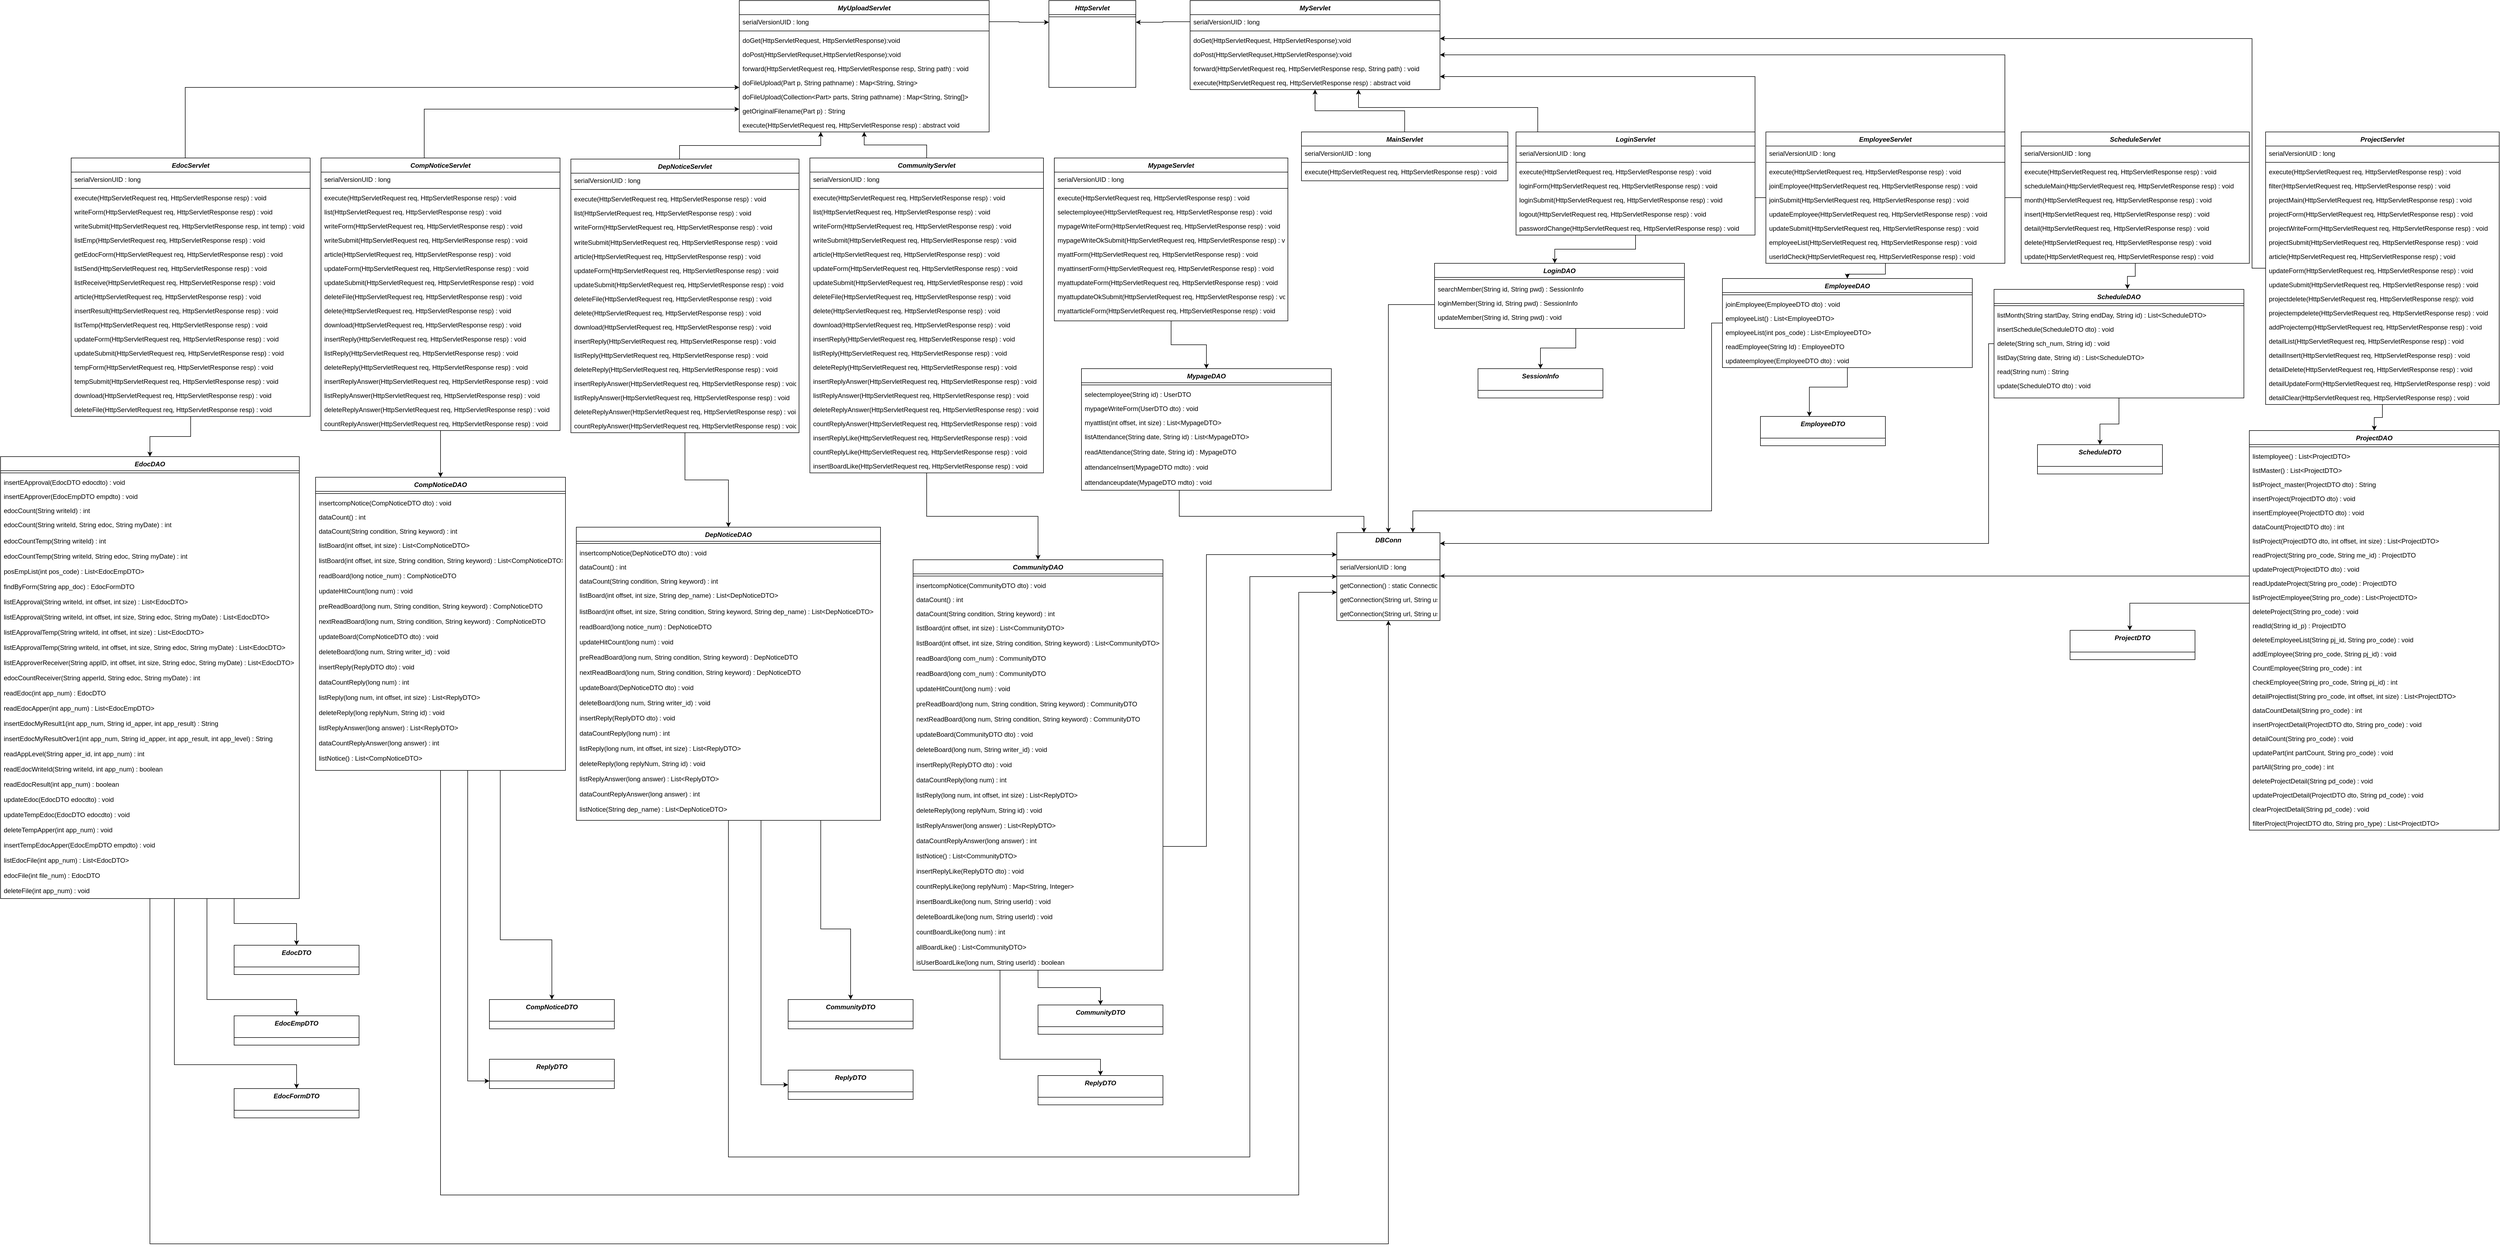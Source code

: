 <mxfile version="20.5.1" type="github">
  <diagram id="WCjYsoKGeNKkQzqEbP9x" name="페이지-1">
    <mxGraphModel dx="8196" dy="3092" grid="1" gridSize="10" guides="1" tooltips="1" connect="1" arrows="1" fold="1" page="1" pageScale="1" pageWidth="1200" pageHeight="1920" math="0" shadow="0">
      <root>
        <mxCell id="0" />
        <mxCell id="1" parent="0" />
        <mxCell id="rUCDj7z5j4ersgcTtIYq-1" value="HttpServlet" style="swimlane;fontStyle=3;align=center;verticalAlign=top;childLayout=stackLayout;horizontal=1;startSize=26;horizontalStack=0;resizeParent=1;resizeLast=0;collapsible=1;marginBottom=0;rounded=0;shadow=0;strokeWidth=1;" vertex="1" parent="1">
          <mxGeometry x="530" y="130" width="160" height="160" as="geometry">
            <mxRectangle x="210" y="460" width="160" height="26" as="alternateBounds" />
          </mxGeometry>
        </mxCell>
        <mxCell id="rUCDj7z5j4ersgcTtIYq-2" value="" style="line;html=1;strokeWidth=1;align=left;verticalAlign=middle;spacingTop=-1;spacingLeft=3;spacingRight=3;rotatable=0;labelPosition=right;points=[];portConstraint=eastwest;" vertex="1" parent="rUCDj7z5j4ersgcTtIYq-1">
          <mxGeometry y="26" width="160" height="8" as="geometry" />
        </mxCell>
        <mxCell id="rUCDj7z5j4ersgcTtIYq-3" value="MyUploadServlet" style="swimlane;fontStyle=3;align=center;verticalAlign=top;childLayout=stackLayout;horizontal=1;startSize=26;horizontalStack=0;resizeParent=1;resizeLast=0;collapsible=1;marginBottom=0;rounded=0;shadow=0;strokeWidth=1;" vertex="1" parent="1">
          <mxGeometry x="-40" y="130" width="460" height="242" as="geometry">
            <mxRectangle x="570" y="420" width="160" height="26" as="alternateBounds" />
          </mxGeometry>
        </mxCell>
        <mxCell id="rUCDj7z5j4ersgcTtIYq-4" value="serialVersionUID : long" style="text;align=left;verticalAlign=top;spacingLeft=4;spacingRight=4;overflow=hidden;rotatable=0;points=[[0,0.5],[1,0.5]];portConstraint=eastwest;" vertex="1" parent="rUCDj7z5j4ersgcTtIYq-3">
          <mxGeometry y="26" width="460" height="26" as="geometry" />
        </mxCell>
        <mxCell id="rUCDj7z5j4ersgcTtIYq-5" value="" style="line;html=1;strokeWidth=1;align=left;verticalAlign=middle;spacingTop=-1;spacingLeft=3;spacingRight=3;rotatable=0;labelPosition=right;points=[];portConstraint=eastwest;" vertex="1" parent="rUCDj7z5j4ersgcTtIYq-3">
          <mxGeometry y="52" width="460" height="8" as="geometry" />
        </mxCell>
        <mxCell id="rUCDj7z5j4ersgcTtIYq-6" value="doGet(HttpServletRequest, HttpServletResponse):void" style="text;align=left;verticalAlign=top;spacingLeft=4;spacingRight=4;overflow=hidden;rotatable=0;points=[[0,0.5],[1,0.5]];portConstraint=eastwest;" vertex="1" parent="rUCDj7z5j4ersgcTtIYq-3">
          <mxGeometry y="60" width="460" height="26" as="geometry" />
        </mxCell>
        <mxCell id="rUCDj7z5j4ersgcTtIYq-7" value="doPost(HttpServletRequset,HttpServletResponse):void" style="text;align=left;verticalAlign=top;spacingLeft=4;spacingRight=4;overflow=hidden;rotatable=0;points=[[0,0.5],[1,0.5]];portConstraint=eastwest;" vertex="1" parent="rUCDj7z5j4ersgcTtIYq-3">
          <mxGeometry y="86" width="460" height="26" as="geometry" />
        </mxCell>
        <mxCell id="rUCDj7z5j4ersgcTtIYq-8" value="forward(HttpServletRequest req, HttpServletResponse resp, String path) : void" style="text;align=left;verticalAlign=top;spacingLeft=4;spacingRight=4;overflow=hidden;rotatable=0;points=[[0,0.5],[1,0.5]];portConstraint=eastwest;" vertex="1" parent="rUCDj7z5j4ersgcTtIYq-3">
          <mxGeometry y="112" width="460" height="26" as="geometry" />
        </mxCell>
        <mxCell id="rUCDj7z5j4ersgcTtIYq-9" value="doFileUpload(Part p, String pathname) : Map&lt;String, String&gt;" style="text;align=left;verticalAlign=top;spacingLeft=4;spacingRight=4;overflow=hidden;rotatable=0;points=[[0,0.5],[1,0.5]];portConstraint=eastwest;" vertex="1" parent="rUCDj7z5j4ersgcTtIYq-3">
          <mxGeometry y="138" width="460" height="26" as="geometry" />
        </mxCell>
        <mxCell id="rUCDj7z5j4ersgcTtIYq-10" value="doFileUpload(Collection&lt;Part&gt; parts, String pathname) : Map&lt;String, String[]&gt;" style="text;align=left;verticalAlign=top;spacingLeft=4;spacingRight=4;overflow=hidden;rotatable=0;points=[[0,0.5],[1,0.5]];portConstraint=eastwest;" vertex="1" parent="rUCDj7z5j4ersgcTtIYq-3">
          <mxGeometry y="164" width="460" height="26" as="geometry" />
        </mxCell>
        <mxCell id="rUCDj7z5j4ersgcTtIYq-11" value="getOriginalFilename(Part p) : String " style="text;align=left;verticalAlign=top;spacingLeft=4;spacingRight=4;overflow=hidden;rotatable=0;points=[[0,0.5],[1,0.5]];portConstraint=eastwest;" vertex="1" parent="rUCDj7z5j4ersgcTtIYq-3">
          <mxGeometry y="190" width="460" height="26" as="geometry" />
        </mxCell>
        <mxCell id="rUCDj7z5j4ersgcTtIYq-12" value="execute(HttpServletRequest req, HttpServletResponse resp) : abstract void" style="text;align=left;verticalAlign=top;spacingLeft=4;spacingRight=4;overflow=hidden;rotatable=0;points=[[0,0.5],[1,0.5]];portConstraint=eastwest;" vertex="1" parent="rUCDj7z5j4ersgcTtIYq-3">
          <mxGeometry y="216" width="460" height="26" as="geometry" />
        </mxCell>
        <mxCell id="rUCDj7z5j4ersgcTtIYq-13" value="MyServlet" style="swimlane;fontStyle=3;align=center;verticalAlign=top;childLayout=stackLayout;horizontal=1;startSize=26;horizontalStack=0;resizeParent=1;resizeLast=0;collapsible=1;marginBottom=0;rounded=0;shadow=0;strokeWidth=1;" vertex="1" parent="1">
          <mxGeometry x="790" y="130" width="460" height="164" as="geometry">
            <mxRectangle x="570" y="420" width="160" height="26" as="alternateBounds" />
          </mxGeometry>
        </mxCell>
        <mxCell id="rUCDj7z5j4ersgcTtIYq-14" value="serialVersionUID : long" style="text;align=left;verticalAlign=top;spacingLeft=4;spacingRight=4;overflow=hidden;rotatable=0;points=[[0,0.5],[1,0.5]];portConstraint=eastwest;" vertex="1" parent="rUCDj7z5j4ersgcTtIYq-13">
          <mxGeometry y="26" width="460" height="26" as="geometry" />
        </mxCell>
        <mxCell id="rUCDj7z5j4ersgcTtIYq-15" value="" style="line;html=1;strokeWidth=1;align=left;verticalAlign=middle;spacingTop=-1;spacingLeft=3;spacingRight=3;rotatable=0;labelPosition=right;points=[];portConstraint=eastwest;" vertex="1" parent="rUCDj7z5j4ersgcTtIYq-13">
          <mxGeometry y="52" width="460" height="8" as="geometry" />
        </mxCell>
        <mxCell id="rUCDj7z5j4ersgcTtIYq-16" value="doGet(HttpServletRequest, HttpServletResponse):void" style="text;align=left;verticalAlign=top;spacingLeft=4;spacingRight=4;overflow=hidden;rotatable=0;points=[[0,0.5],[1,0.5]];portConstraint=eastwest;" vertex="1" parent="rUCDj7z5j4ersgcTtIYq-13">
          <mxGeometry y="60" width="460" height="26" as="geometry" />
        </mxCell>
        <mxCell id="rUCDj7z5j4ersgcTtIYq-17" value="doPost(HttpServletRequset,HttpServletResponse):void" style="text;align=left;verticalAlign=top;spacingLeft=4;spacingRight=4;overflow=hidden;rotatable=0;points=[[0,0.5],[1,0.5]];portConstraint=eastwest;" vertex="1" parent="rUCDj7z5j4ersgcTtIYq-13">
          <mxGeometry y="86" width="460" height="26" as="geometry" />
        </mxCell>
        <mxCell id="rUCDj7z5j4ersgcTtIYq-18" value="forward(HttpServletRequest req, HttpServletResponse resp, String path) : void" style="text;align=left;verticalAlign=top;spacingLeft=4;spacingRight=4;overflow=hidden;rotatable=0;points=[[0,0.5],[1,0.5]];portConstraint=eastwest;" vertex="1" parent="rUCDj7z5j4ersgcTtIYq-13">
          <mxGeometry y="112" width="460" height="26" as="geometry" />
        </mxCell>
        <mxCell id="rUCDj7z5j4ersgcTtIYq-19" value="execute(HttpServletRequest req, HttpServletResponse resp) : abstract void" style="text;align=left;verticalAlign=top;spacingLeft=4;spacingRight=4;overflow=hidden;rotatable=0;points=[[0,0.5],[1,0.5]];portConstraint=eastwest;" vertex="1" parent="rUCDj7z5j4ersgcTtIYq-13">
          <mxGeometry y="138" width="460" height="26" as="geometry" />
        </mxCell>
        <mxCell id="rUCDj7z5j4ersgcTtIYq-20" style="edgeStyle=orthogonalEdgeStyle;rounded=0;orthogonalLoop=1;jettySize=auto;html=1;" edge="1" parent="1" source="rUCDj7z5j4ersgcTtIYq-21" target="rUCDj7z5j4ersgcTtIYq-13">
          <mxGeometry relative="1" as="geometry" />
        </mxCell>
        <mxCell id="rUCDj7z5j4ersgcTtIYq-21" value="MainServlet" style="swimlane;fontStyle=3;align=center;verticalAlign=top;childLayout=stackLayout;horizontal=1;startSize=26;horizontalStack=0;resizeParent=1;resizeLast=0;collapsible=1;marginBottom=0;rounded=0;shadow=0;strokeWidth=1;" vertex="1" parent="1">
          <mxGeometry x="995" y="372" width="380" height="90" as="geometry">
            <mxRectangle x="590" y="580" width="160" height="26" as="alternateBounds" />
          </mxGeometry>
        </mxCell>
        <mxCell id="rUCDj7z5j4ersgcTtIYq-22" value="serialVersionUID : long" style="text;align=left;verticalAlign=top;spacingLeft=4;spacingRight=4;overflow=hidden;rotatable=0;points=[[0,0.5],[1,0.5]];portConstraint=eastwest;" vertex="1" parent="rUCDj7z5j4ersgcTtIYq-21">
          <mxGeometry y="26" width="380" height="26" as="geometry" />
        </mxCell>
        <mxCell id="rUCDj7z5j4ersgcTtIYq-23" value="" style="line;html=1;strokeWidth=1;align=left;verticalAlign=middle;spacingTop=-1;spacingLeft=3;spacingRight=3;rotatable=0;labelPosition=right;points=[];portConstraint=eastwest;" vertex="1" parent="rUCDj7z5j4ersgcTtIYq-21">
          <mxGeometry y="52" width="380" height="8" as="geometry" />
        </mxCell>
        <mxCell id="rUCDj7z5j4ersgcTtIYq-24" value="execute(HttpServletRequest req, HttpServletResponse resp) : void" style="text;align=left;verticalAlign=top;spacingLeft=4;spacingRight=4;overflow=hidden;rotatable=0;points=[[0,0.5],[1,0.5]];portConstraint=eastwest;" vertex="1" parent="rUCDj7z5j4ersgcTtIYq-21">
          <mxGeometry y="60" width="380" height="26" as="geometry" />
        </mxCell>
        <mxCell id="rUCDj7z5j4ersgcTtIYq-25" style="edgeStyle=orthogonalEdgeStyle;rounded=0;orthogonalLoop=1;jettySize=auto;html=1;entryX=0;entryY=0.25;entryDx=0;entryDy=0;" edge="1" parent="1" source="rUCDj7z5j4ersgcTtIYq-4" target="rUCDj7z5j4ersgcTtIYq-1">
          <mxGeometry relative="1" as="geometry" />
        </mxCell>
        <mxCell id="rUCDj7z5j4ersgcTtIYq-26" style="edgeStyle=orthogonalEdgeStyle;rounded=0;orthogonalLoop=1;jettySize=auto;html=1;entryX=1;entryY=0.25;entryDx=0;entryDy=0;" edge="1" parent="1" source="rUCDj7z5j4ersgcTtIYq-14" target="rUCDj7z5j4ersgcTtIYq-1">
          <mxGeometry relative="1" as="geometry" />
        </mxCell>
        <mxCell id="rUCDj7z5j4ersgcTtIYq-27" style="edgeStyle=orthogonalEdgeStyle;rounded=0;orthogonalLoop=1;jettySize=auto;html=1;" edge="1" parent="1" source="rUCDj7z5j4ersgcTtIYq-29" target="rUCDj7z5j4ersgcTtIYq-13">
          <mxGeometry relative="1" as="geometry">
            <Array as="points">
              <mxPoint x="1430" y="327" />
              <mxPoint x="1100" y="327" />
            </Array>
          </mxGeometry>
        </mxCell>
        <mxCell id="rUCDj7z5j4ersgcTtIYq-28" style="edgeStyle=orthogonalEdgeStyle;rounded=0;orthogonalLoop=1;jettySize=auto;html=1;entryX=0.481;entryY=-0.002;entryDx=0;entryDy=0;entryPerimeter=0;" edge="1" parent="1" source="rUCDj7z5j4ersgcTtIYq-29" target="rUCDj7z5j4ersgcTtIYq-85">
          <mxGeometry relative="1" as="geometry" />
        </mxCell>
        <mxCell id="rUCDj7z5j4ersgcTtIYq-29" value="LoginServlet" style="swimlane;fontStyle=3;align=center;verticalAlign=top;childLayout=stackLayout;horizontal=1;startSize=26;horizontalStack=0;resizeParent=1;resizeLast=0;collapsible=1;marginBottom=0;rounded=0;shadow=0;strokeWidth=1;" vertex="1" parent="1">
          <mxGeometry x="1390" y="372" width="440" height="190" as="geometry">
            <mxRectangle x="390" y="134" width="160" height="26" as="alternateBounds" />
          </mxGeometry>
        </mxCell>
        <mxCell id="rUCDj7z5j4ersgcTtIYq-30" value="serialVersionUID : long" style="text;align=left;verticalAlign=top;spacingLeft=4;spacingRight=4;overflow=hidden;rotatable=0;points=[[0,0.5],[1,0.5]];portConstraint=eastwest;" vertex="1" parent="rUCDj7z5j4ersgcTtIYq-29">
          <mxGeometry y="26" width="440" height="26" as="geometry" />
        </mxCell>
        <mxCell id="rUCDj7z5j4ersgcTtIYq-31" value="" style="line;html=1;strokeWidth=1;align=left;verticalAlign=middle;spacingTop=-1;spacingLeft=3;spacingRight=3;rotatable=0;labelPosition=right;points=[];portConstraint=eastwest;" vertex="1" parent="rUCDj7z5j4ersgcTtIYq-29">
          <mxGeometry y="52" width="440" height="8" as="geometry" />
        </mxCell>
        <mxCell id="rUCDj7z5j4ersgcTtIYq-32" value="execute(HttpServletRequest req, HttpServletResponse resp) : void" style="text;align=left;verticalAlign=top;spacingLeft=4;spacingRight=4;overflow=hidden;rotatable=0;points=[[0,0.5],[1,0.5]];portConstraint=eastwest;" vertex="1" parent="rUCDj7z5j4ersgcTtIYq-29">
          <mxGeometry y="60" width="440" height="26" as="geometry" />
        </mxCell>
        <mxCell id="rUCDj7z5j4ersgcTtIYq-33" value="loginForm(HttpServletRequest req, HttpServletResponse resp) : void" style="text;align=left;verticalAlign=top;spacingLeft=4;spacingRight=4;overflow=hidden;rotatable=0;points=[[0,0.5],[1,0.5]];portConstraint=eastwest;" vertex="1" parent="rUCDj7z5j4ersgcTtIYq-29">
          <mxGeometry y="86" width="440" height="26" as="geometry" />
        </mxCell>
        <mxCell id="rUCDj7z5j4ersgcTtIYq-34" value="loginSubmit(HttpServletRequest req, HttpServletResponse resp) : void" style="text;align=left;verticalAlign=top;spacingLeft=4;spacingRight=4;overflow=hidden;rotatable=0;points=[[0,0.5],[1,0.5]];portConstraint=eastwest;" vertex="1" parent="rUCDj7z5j4ersgcTtIYq-29">
          <mxGeometry y="112" width="440" height="26" as="geometry" />
        </mxCell>
        <mxCell id="rUCDj7z5j4ersgcTtIYq-35" value="logout(HttpServletRequest req, HttpServletResponse resp) : void" style="text;align=left;verticalAlign=top;spacingLeft=4;spacingRight=4;overflow=hidden;rotatable=0;points=[[0,0.5],[1,0.5]];portConstraint=eastwest;" vertex="1" parent="rUCDj7z5j4ersgcTtIYq-29">
          <mxGeometry y="138" width="440" height="26" as="geometry" />
        </mxCell>
        <mxCell id="rUCDj7z5j4ersgcTtIYq-36" value="passwordChange(HttpServletRequest req, HttpServletResponse resp) : void" style="text;align=left;verticalAlign=top;spacingLeft=4;spacingRight=4;overflow=hidden;rotatable=0;points=[[0,0.5],[1,0.5]];portConstraint=eastwest;" vertex="1" parent="rUCDj7z5j4ersgcTtIYq-29">
          <mxGeometry y="164" width="440" height="26" as="geometry" />
        </mxCell>
        <mxCell id="rUCDj7z5j4ersgcTtIYq-37" style="edgeStyle=orthogonalEdgeStyle;rounded=0;orthogonalLoop=1;jettySize=auto;html=1;" edge="1" parent="1" source="rUCDj7z5j4ersgcTtIYq-39" target="rUCDj7z5j4ersgcTtIYq-13">
          <mxGeometry relative="1" as="geometry">
            <Array as="points">
              <mxPoint x="1830" y="270" />
            </Array>
          </mxGeometry>
        </mxCell>
        <mxCell id="rUCDj7z5j4ersgcTtIYq-38" style="edgeStyle=orthogonalEdgeStyle;rounded=0;orthogonalLoop=1;jettySize=auto;html=1;entryX=0.5;entryY=0;entryDx=0;entryDy=0;" edge="1" parent="1" source="rUCDj7z5j4ersgcTtIYq-39" target="rUCDj7z5j4ersgcTtIYq-92">
          <mxGeometry relative="1" as="geometry" />
        </mxCell>
        <mxCell id="rUCDj7z5j4ersgcTtIYq-39" value="EmployeeServlet" style="swimlane;fontStyle=3;align=center;verticalAlign=top;childLayout=stackLayout;horizontal=1;startSize=26;horizontalStack=0;resizeParent=1;resizeLast=0;collapsible=1;marginBottom=0;rounded=0;shadow=0;strokeWidth=1;" vertex="1" parent="1">
          <mxGeometry x="1850" y="372" width="440" height="242" as="geometry">
            <mxRectangle x="120" y="360" width="160" height="26" as="alternateBounds" />
          </mxGeometry>
        </mxCell>
        <mxCell id="rUCDj7z5j4ersgcTtIYq-40" value="serialVersionUID : long" style="text;align=left;verticalAlign=top;spacingLeft=4;spacingRight=4;overflow=hidden;rotatable=0;points=[[0,0.5],[1,0.5]];portConstraint=eastwest;" vertex="1" parent="rUCDj7z5j4ersgcTtIYq-39">
          <mxGeometry y="26" width="440" height="26" as="geometry" />
        </mxCell>
        <mxCell id="rUCDj7z5j4ersgcTtIYq-41" value="" style="line;html=1;strokeWidth=1;align=left;verticalAlign=middle;spacingTop=-1;spacingLeft=3;spacingRight=3;rotatable=0;labelPosition=right;points=[];portConstraint=eastwest;" vertex="1" parent="rUCDj7z5j4ersgcTtIYq-39">
          <mxGeometry y="52" width="440" height="8" as="geometry" />
        </mxCell>
        <mxCell id="rUCDj7z5j4ersgcTtIYq-42" value="execute(HttpServletRequest req, HttpServletResponse resp) : void" style="text;align=left;verticalAlign=top;spacingLeft=4;spacingRight=4;overflow=hidden;rotatable=0;points=[[0,0.5],[1,0.5]];portConstraint=eastwest;" vertex="1" parent="rUCDj7z5j4ersgcTtIYq-39">
          <mxGeometry y="60" width="440" height="26" as="geometry" />
        </mxCell>
        <mxCell id="rUCDj7z5j4ersgcTtIYq-43" value="joinEmployee(HttpServletRequest req, HttpServletResponse resp) : void" style="text;align=left;verticalAlign=top;spacingLeft=4;spacingRight=4;overflow=hidden;rotatable=0;points=[[0,0.5],[1,0.5]];portConstraint=eastwest;" vertex="1" parent="rUCDj7z5j4ersgcTtIYq-39">
          <mxGeometry y="86" width="440" height="26" as="geometry" />
        </mxCell>
        <mxCell id="rUCDj7z5j4ersgcTtIYq-44" value="joinSubmit(HttpServletRequest req, HttpServletResponse resp) : void" style="text;align=left;verticalAlign=top;spacingLeft=4;spacingRight=4;overflow=hidden;rotatable=0;points=[[0,0.5],[1,0.5]];portConstraint=eastwest;" vertex="1" parent="rUCDj7z5j4ersgcTtIYq-39">
          <mxGeometry y="112" width="440" height="26" as="geometry" />
        </mxCell>
        <mxCell id="rUCDj7z5j4ersgcTtIYq-45" value="updateEmployee(HttpServletRequest req, HttpServletResponse resp) : void" style="text;align=left;verticalAlign=top;spacingLeft=4;spacingRight=4;overflow=hidden;rotatable=0;points=[[0,0.5],[1,0.5]];portConstraint=eastwest;" vertex="1" parent="rUCDj7z5j4ersgcTtIYq-39">
          <mxGeometry y="138" width="440" height="26" as="geometry" />
        </mxCell>
        <mxCell id="rUCDj7z5j4ersgcTtIYq-46" value="updateSubmit(HttpServletRequest req, HttpServletResponse resp) : void" style="text;align=left;verticalAlign=top;spacingLeft=4;spacingRight=4;overflow=hidden;rotatable=0;points=[[0,0.5],[1,0.5]];portConstraint=eastwest;" vertex="1" parent="rUCDj7z5j4ersgcTtIYq-39">
          <mxGeometry y="164" width="440" height="26" as="geometry" />
        </mxCell>
        <mxCell id="rUCDj7z5j4ersgcTtIYq-47" value="employeeList(HttpServletRequest req, HttpServletResponse resp) : void" style="text;align=left;verticalAlign=top;spacingLeft=4;spacingRight=4;overflow=hidden;rotatable=0;points=[[0,0.5],[1,0.5]];portConstraint=eastwest;" vertex="1" parent="rUCDj7z5j4ersgcTtIYq-39">
          <mxGeometry y="190" width="440" height="26" as="geometry" />
        </mxCell>
        <mxCell id="rUCDj7z5j4ersgcTtIYq-48" value="userIdCheck(HttpServletRequest req, HttpServletResponse resp) : void" style="text;align=left;verticalAlign=top;spacingLeft=4;spacingRight=4;overflow=hidden;rotatable=0;points=[[0,0.5],[1,0.5]];portConstraint=eastwest;" vertex="1" parent="rUCDj7z5j4ersgcTtIYq-39">
          <mxGeometry y="216" width="440" height="26" as="geometry" />
        </mxCell>
        <mxCell id="rUCDj7z5j4ersgcTtIYq-49" style="edgeStyle=orthogonalEdgeStyle;rounded=0;orthogonalLoop=1;jettySize=auto;html=1;" edge="1" parent="1" source="rUCDj7z5j4ersgcTtIYq-51" target="rUCDj7z5j4ersgcTtIYq-13">
          <mxGeometry relative="1" as="geometry">
            <Array as="points">
              <mxPoint x="2290" y="230" />
            </Array>
          </mxGeometry>
        </mxCell>
        <mxCell id="rUCDj7z5j4ersgcTtIYq-50" style="edgeStyle=orthogonalEdgeStyle;rounded=0;orthogonalLoop=1;jettySize=auto;html=1;entryX=0.534;entryY=-0.003;entryDx=0;entryDy=0;entryPerimeter=0;" edge="1" parent="1" source="rUCDj7z5j4ersgcTtIYq-51" target="rUCDj7z5j4ersgcTtIYq-101">
          <mxGeometry relative="1" as="geometry" />
        </mxCell>
        <mxCell id="rUCDj7z5j4ersgcTtIYq-51" value="ScheduleServlet" style="swimlane;fontStyle=3;align=center;verticalAlign=top;childLayout=stackLayout;horizontal=1;startSize=26;horizontalStack=0;resizeParent=1;resizeLast=0;collapsible=1;marginBottom=0;rounded=0;shadow=0;strokeWidth=1;" vertex="1" parent="1">
          <mxGeometry x="2320" y="372" width="420" height="242" as="geometry">
            <mxRectangle x="850" y="270" width="160" height="26" as="alternateBounds" />
          </mxGeometry>
        </mxCell>
        <mxCell id="rUCDj7z5j4ersgcTtIYq-52" value="serialVersionUID : long" style="text;align=left;verticalAlign=top;spacingLeft=4;spacingRight=4;overflow=hidden;rotatable=0;points=[[0,0.5],[1,0.5]];portConstraint=eastwest;" vertex="1" parent="rUCDj7z5j4ersgcTtIYq-51">
          <mxGeometry y="26" width="420" height="26" as="geometry" />
        </mxCell>
        <mxCell id="rUCDj7z5j4ersgcTtIYq-53" value="" style="line;html=1;strokeWidth=1;align=left;verticalAlign=middle;spacingTop=-1;spacingLeft=3;spacingRight=3;rotatable=0;labelPosition=right;points=[];portConstraint=eastwest;" vertex="1" parent="rUCDj7z5j4ersgcTtIYq-51">
          <mxGeometry y="52" width="420" height="8" as="geometry" />
        </mxCell>
        <mxCell id="rUCDj7z5j4ersgcTtIYq-54" value="execute(HttpServletRequest req, HttpServletResponse resp) : void" style="text;align=left;verticalAlign=top;spacingLeft=4;spacingRight=4;overflow=hidden;rotatable=0;points=[[0,0.5],[1,0.5]];portConstraint=eastwest;" vertex="1" parent="rUCDj7z5j4ersgcTtIYq-51">
          <mxGeometry y="60" width="420" height="26" as="geometry" />
        </mxCell>
        <mxCell id="rUCDj7z5j4ersgcTtIYq-55" value="scheduleMain(HttpServletRequest req, HttpServletResponse resp) : void" style="text;align=left;verticalAlign=top;spacingLeft=4;spacingRight=4;overflow=hidden;rotatable=0;points=[[0,0.5],[1,0.5]];portConstraint=eastwest;" vertex="1" parent="rUCDj7z5j4ersgcTtIYq-51">
          <mxGeometry y="86" width="420" height="26" as="geometry" />
        </mxCell>
        <mxCell id="rUCDj7z5j4ersgcTtIYq-56" value="month(HttpServletRequest req, HttpServletResponse resp) : void" style="text;align=left;verticalAlign=top;spacingLeft=4;spacingRight=4;overflow=hidden;rotatable=0;points=[[0,0.5],[1,0.5]];portConstraint=eastwest;" vertex="1" parent="rUCDj7z5j4ersgcTtIYq-51">
          <mxGeometry y="112" width="420" height="26" as="geometry" />
        </mxCell>
        <mxCell id="rUCDj7z5j4ersgcTtIYq-57" value="insert(HttpServletRequest req, HttpServletResponse resp) : void" style="text;align=left;verticalAlign=top;spacingLeft=4;spacingRight=4;overflow=hidden;rotatable=0;points=[[0,0.5],[1,0.5]];portConstraint=eastwest;" vertex="1" parent="rUCDj7z5j4ersgcTtIYq-51">
          <mxGeometry y="138" width="420" height="26" as="geometry" />
        </mxCell>
        <mxCell id="rUCDj7z5j4ersgcTtIYq-58" value="detail(HttpServletRequest req, HttpServletResponse resp) : void" style="text;align=left;verticalAlign=top;spacingLeft=4;spacingRight=4;overflow=hidden;rotatable=0;points=[[0,0.5],[1,0.5]];portConstraint=eastwest;" vertex="1" parent="rUCDj7z5j4ersgcTtIYq-51">
          <mxGeometry y="164" width="420" height="26" as="geometry" />
        </mxCell>
        <mxCell id="rUCDj7z5j4ersgcTtIYq-59" value="delete(HttpServletRequest req, HttpServletResponse resp) : void" style="text;align=left;verticalAlign=top;spacingLeft=4;spacingRight=4;overflow=hidden;rotatable=0;points=[[0,0.5],[1,0.5]];portConstraint=eastwest;" vertex="1" parent="rUCDj7z5j4ersgcTtIYq-51">
          <mxGeometry y="190" width="420" height="26" as="geometry" />
        </mxCell>
        <mxCell id="rUCDj7z5j4ersgcTtIYq-60" value="update(HttpServletRequest req, HttpServletResponse resp) : void" style="text;align=left;verticalAlign=top;spacingLeft=4;spacingRight=4;overflow=hidden;rotatable=0;points=[[0,0.5],[1,0.5]];portConstraint=eastwest;" vertex="1" parent="rUCDj7z5j4ersgcTtIYq-51">
          <mxGeometry y="216" width="420" height="26" as="geometry" />
        </mxCell>
        <mxCell id="rUCDj7z5j4ersgcTtIYq-61" style="edgeStyle=orthogonalEdgeStyle;rounded=0;orthogonalLoop=1;jettySize=auto;html=1;" edge="1" parent="1" source="rUCDj7z5j4ersgcTtIYq-63" target="rUCDj7z5j4ersgcTtIYq-13">
          <mxGeometry relative="1" as="geometry">
            <Array as="points">
              <mxPoint x="2745" y="200" />
            </Array>
          </mxGeometry>
        </mxCell>
        <mxCell id="rUCDj7z5j4ersgcTtIYq-62" style="edgeStyle=orthogonalEdgeStyle;rounded=0;orthogonalLoop=1;jettySize=auto;html=1;" edge="1" parent="1" source="rUCDj7z5j4ersgcTtIYq-63" target="rUCDj7z5j4ersgcTtIYq-111">
          <mxGeometry relative="1" as="geometry" />
        </mxCell>
        <mxCell id="rUCDj7z5j4ersgcTtIYq-63" value="ProjectServlet" style="swimlane;fontStyle=3;align=center;verticalAlign=top;childLayout=stackLayout;horizontal=1;startSize=26;horizontalStack=0;resizeParent=1;resizeLast=0;collapsible=1;marginBottom=0;rounded=0;shadow=0;strokeWidth=1;" vertex="1" parent="1">
          <mxGeometry x="2770" y="372" width="430" height="502" as="geometry">
            <mxRectangle x="560" y="180" width="160" height="26" as="alternateBounds" />
          </mxGeometry>
        </mxCell>
        <mxCell id="rUCDj7z5j4ersgcTtIYq-64" value="serialVersionUID : long" style="text;align=left;verticalAlign=top;spacingLeft=4;spacingRight=4;overflow=hidden;rotatable=0;points=[[0,0.5],[1,0.5]];portConstraint=eastwest;" vertex="1" parent="rUCDj7z5j4ersgcTtIYq-63">
          <mxGeometry y="26" width="430" height="26" as="geometry" />
        </mxCell>
        <mxCell id="rUCDj7z5j4ersgcTtIYq-65" value="" style="line;html=1;strokeWidth=1;align=left;verticalAlign=middle;spacingTop=-1;spacingLeft=3;spacingRight=3;rotatable=0;labelPosition=right;points=[];portConstraint=eastwest;" vertex="1" parent="rUCDj7z5j4ersgcTtIYq-63">
          <mxGeometry y="52" width="430" height="8" as="geometry" />
        </mxCell>
        <mxCell id="rUCDj7z5j4ersgcTtIYq-66" value="execute(HttpServletRequest req, HttpServletResponse resp) : void" style="text;align=left;verticalAlign=top;spacingLeft=4;spacingRight=4;overflow=hidden;rotatable=0;points=[[0,0.5],[1,0.5]];portConstraint=eastwest;" vertex="1" parent="rUCDj7z5j4ersgcTtIYq-63">
          <mxGeometry y="60" width="430" height="26" as="geometry" />
        </mxCell>
        <mxCell id="rUCDj7z5j4ersgcTtIYq-67" value="filter(HttpServletRequest req, HttpServletResponse resp) : void" style="text;align=left;verticalAlign=top;spacingLeft=4;spacingRight=4;overflow=hidden;rotatable=0;points=[[0,0.5],[1,0.5]];portConstraint=eastwest;" vertex="1" parent="rUCDj7z5j4ersgcTtIYq-63">
          <mxGeometry y="86" width="430" height="26" as="geometry" />
        </mxCell>
        <mxCell id="rUCDj7z5j4ersgcTtIYq-68" value="projectMain(HttpServletRequest req, HttpServletResponse resp) : void" style="text;align=left;verticalAlign=top;spacingLeft=4;spacingRight=4;overflow=hidden;rotatable=0;points=[[0,0.5],[1,0.5]];portConstraint=eastwest;" vertex="1" parent="rUCDj7z5j4ersgcTtIYq-63">
          <mxGeometry y="112" width="430" height="26" as="geometry" />
        </mxCell>
        <mxCell id="rUCDj7z5j4ersgcTtIYq-69" value="projectForm(HttpServletRequest req, HttpServletResponse resp) : void" style="text;align=left;verticalAlign=top;spacingLeft=4;spacingRight=4;overflow=hidden;rotatable=0;points=[[0,0.5],[1,0.5]];portConstraint=eastwest;" vertex="1" parent="rUCDj7z5j4ersgcTtIYq-63">
          <mxGeometry y="138" width="430" height="26" as="geometry" />
        </mxCell>
        <mxCell id="rUCDj7z5j4ersgcTtIYq-70" value="projectWriteForm(HttpServletRequest req, HttpServletResponse resp) : void" style="text;align=left;verticalAlign=top;spacingLeft=4;spacingRight=4;overflow=hidden;rotatable=0;points=[[0,0.5],[1,0.5]];portConstraint=eastwest;" vertex="1" parent="rUCDj7z5j4ersgcTtIYq-63">
          <mxGeometry y="164" width="430" height="26" as="geometry" />
        </mxCell>
        <mxCell id="rUCDj7z5j4ersgcTtIYq-71" value="projectSubmit(HttpServletRequest req, HttpServletResponse resp) : void" style="text;align=left;verticalAlign=top;spacingLeft=4;spacingRight=4;overflow=hidden;rotatable=0;points=[[0,0.5],[1,0.5]];portConstraint=eastwest;" vertex="1" parent="rUCDj7z5j4ersgcTtIYq-63">
          <mxGeometry y="190" width="430" height="26" as="geometry" />
        </mxCell>
        <mxCell id="rUCDj7z5j4ersgcTtIYq-72" value="article(HttpServletRequest req, HttpServletResponse resp) ; void" style="text;align=left;verticalAlign=top;spacingLeft=4;spacingRight=4;overflow=hidden;rotatable=0;points=[[0,0.5],[1,0.5]];portConstraint=eastwest;" vertex="1" parent="rUCDj7z5j4ersgcTtIYq-63">
          <mxGeometry y="216" width="430" height="26" as="geometry" />
        </mxCell>
        <mxCell id="rUCDj7z5j4ersgcTtIYq-73" value="updateForm(HttpServletRequest req, HttpServletResponse resp) : void" style="text;align=left;verticalAlign=top;spacingLeft=4;spacingRight=4;overflow=hidden;rotatable=0;points=[[0,0.5],[1,0.5]];portConstraint=eastwest;" vertex="1" parent="rUCDj7z5j4ersgcTtIYq-63">
          <mxGeometry y="242" width="430" height="26" as="geometry" />
        </mxCell>
        <mxCell id="rUCDj7z5j4ersgcTtIYq-74" value="updateSubmit(HttpServletRequest req, HttpServletResponse resp) : void" style="text;align=left;verticalAlign=top;spacingLeft=4;spacingRight=4;overflow=hidden;rotatable=0;points=[[0,0.5],[1,0.5]];portConstraint=eastwest;" vertex="1" parent="rUCDj7z5j4ersgcTtIYq-63">
          <mxGeometry y="268" width="430" height="26" as="geometry" />
        </mxCell>
        <mxCell id="rUCDj7z5j4ersgcTtIYq-75" value="projectdelete(HttpServletRequest req, HttpServletResponse resp): void" style="text;align=left;verticalAlign=top;spacingLeft=4;spacingRight=4;overflow=hidden;rotatable=0;points=[[0,0.5],[1,0.5]];portConstraint=eastwest;" vertex="1" parent="rUCDj7z5j4ersgcTtIYq-63">
          <mxGeometry y="294" width="430" height="26" as="geometry" />
        </mxCell>
        <mxCell id="rUCDj7z5j4ersgcTtIYq-76" value="projectempdelete(HttpServletRequest req, HttpServletResponse resp) : void" style="text;align=left;verticalAlign=top;spacingLeft=4;spacingRight=4;overflow=hidden;rotatable=0;points=[[0,0.5],[1,0.5]];portConstraint=eastwest;" vertex="1" parent="rUCDj7z5j4ersgcTtIYq-63">
          <mxGeometry y="320" width="430" height="26" as="geometry" />
        </mxCell>
        <mxCell id="rUCDj7z5j4ersgcTtIYq-77" value="addProjectemp(HttpServletRequest req, HttpServletResponse resp) : void" style="text;align=left;verticalAlign=top;spacingLeft=4;spacingRight=4;overflow=hidden;rotatable=0;points=[[0,0.5],[1,0.5]];portConstraint=eastwest;" vertex="1" parent="rUCDj7z5j4ersgcTtIYq-63">
          <mxGeometry y="346" width="430" height="26" as="geometry" />
        </mxCell>
        <mxCell id="rUCDj7z5j4ersgcTtIYq-78" value="detailList(HttpServletRequest req, HttpServletResponse resp) : void" style="text;align=left;verticalAlign=top;spacingLeft=4;spacingRight=4;overflow=hidden;rotatable=0;points=[[0,0.5],[1,0.5]];portConstraint=eastwest;" vertex="1" parent="rUCDj7z5j4ersgcTtIYq-63">
          <mxGeometry y="372" width="430" height="26" as="geometry" />
        </mxCell>
        <mxCell id="rUCDj7z5j4ersgcTtIYq-79" value="detailInsert(HttpServletRequest req, HttpServletResponse resp) : void" style="text;align=left;verticalAlign=top;spacingLeft=4;spacingRight=4;overflow=hidden;rotatable=0;points=[[0,0.5],[1,0.5]];portConstraint=eastwest;" vertex="1" parent="rUCDj7z5j4ersgcTtIYq-63">
          <mxGeometry y="398" width="430" height="26" as="geometry" />
        </mxCell>
        <mxCell id="rUCDj7z5j4ersgcTtIYq-80" value="detailDelete(HttpServletRequest req, HttpServletResponse resp) : void" style="text;align=left;verticalAlign=top;spacingLeft=4;spacingRight=4;overflow=hidden;rotatable=0;points=[[0,0.5],[1,0.5]];portConstraint=eastwest;" vertex="1" parent="rUCDj7z5j4ersgcTtIYq-63">
          <mxGeometry y="424" width="430" height="26" as="geometry" />
        </mxCell>
        <mxCell id="rUCDj7z5j4ersgcTtIYq-81" value="detailUpdateForm(HttpServletRequest req, HttpServletResponse resp) : void" style="text;align=left;verticalAlign=top;spacingLeft=4;spacingRight=4;overflow=hidden;rotatable=0;points=[[0,0.5],[1,0.5]];portConstraint=eastwest;" vertex="1" parent="rUCDj7z5j4ersgcTtIYq-63">
          <mxGeometry y="450" width="430" height="26" as="geometry" />
        </mxCell>
        <mxCell id="rUCDj7z5j4ersgcTtIYq-82" value="detailClear(HttpServletRequest req, HttpServletResponse resp) ; void" style="text;align=left;verticalAlign=top;spacingLeft=4;spacingRight=4;overflow=hidden;rotatable=0;points=[[0,0.5],[1,0.5]];portConstraint=eastwest;" vertex="1" parent="rUCDj7z5j4ersgcTtIYq-63">
          <mxGeometry y="476" width="430" height="26" as="geometry" />
        </mxCell>
        <mxCell id="rUCDj7z5j4ersgcTtIYq-83" style="edgeStyle=orthogonalEdgeStyle;rounded=0;orthogonalLoop=1;jettySize=auto;html=1;" edge="1" parent="1" source="rUCDj7z5j4ersgcTtIYq-85" target="rUCDj7z5j4ersgcTtIYq-140">
          <mxGeometry relative="1" as="geometry">
            <Array as="points">
              <mxPoint x="1155" y="690" />
            </Array>
          </mxGeometry>
        </mxCell>
        <mxCell id="rUCDj7z5j4ersgcTtIYq-84" style="edgeStyle=orthogonalEdgeStyle;rounded=0;orthogonalLoop=1;jettySize=auto;html=1;" edge="1" parent="1" source="rUCDj7z5j4ersgcTtIYq-85" target="rUCDj7z5j4ersgcTtIYq-357">
          <mxGeometry relative="1" as="geometry">
            <Array as="points">
              <mxPoint x="1500" y="770" />
              <mxPoint x="1435" y="770" />
            </Array>
          </mxGeometry>
        </mxCell>
        <mxCell id="rUCDj7z5j4ersgcTtIYq-85" value="LoginDAO" style="swimlane;fontStyle=3;align=center;verticalAlign=top;childLayout=stackLayout;horizontal=1;startSize=26;horizontalStack=0;resizeParent=1;resizeLast=0;collapsible=1;marginBottom=0;rounded=0;shadow=0;strokeWidth=1;" vertex="1" parent="1">
          <mxGeometry x="1240" y="614" width="460" height="120" as="geometry">
            <mxRectangle x="550" y="-360" width="160" height="26" as="alternateBounds" />
          </mxGeometry>
        </mxCell>
        <mxCell id="rUCDj7z5j4ersgcTtIYq-86" value="" style="line;html=1;strokeWidth=1;align=left;verticalAlign=middle;spacingTop=-1;spacingLeft=3;spacingRight=3;rotatable=0;labelPosition=right;points=[];portConstraint=eastwest;" vertex="1" parent="rUCDj7z5j4ersgcTtIYq-85">
          <mxGeometry y="26" width="460" height="8" as="geometry" />
        </mxCell>
        <mxCell id="rUCDj7z5j4ersgcTtIYq-87" value="searchMember(String id, String pwd) : SessionInfo" style="text;align=left;verticalAlign=top;spacingLeft=4;spacingRight=4;overflow=hidden;rotatable=0;points=[[0,0.5],[1,0.5]];portConstraint=eastwest;" vertex="1" parent="rUCDj7z5j4ersgcTtIYq-85">
          <mxGeometry y="34" width="460" height="26" as="geometry" />
        </mxCell>
        <mxCell id="rUCDj7z5j4ersgcTtIYq-88" value="loginMember(String id, String pwd) : SessionInfo" style="text;align=left;verticalAlign=top;spacingLeft=4;spacingRight=4;overflow=hidden;rotatable=0;points=[[0,0.5],[1,0.5]];portConstraint=eastwest;" vertex="1" parent="rUCDj7z5j4ersgcTtIYq-85">
          <mxGeometry y="60" width="460" height="26" as="geometry" />
        </mxCell>
        <mxCell id="rUCDj7z5j4ersgcTtIYq-89" value="updateMember(String id, String pwd) : void" style="text;align=left;verticalAlign=top;spacingLeft=4;spacingRight=4;overflow=hidden;rotatable=0;points=[[0,0.5],[1,0.5]];portConstraint=eastwest;" vertex="1" parent="rUCDj7z5j4ersgcTtIYq-85">
          <mxGeometry y="86" width="460" height="26" as="geometry" />
        </mxCell>
        <mxCell id="rUCDj7z5j4ersgcTtIYq-90" style="edgeStyle=orthogonalEdgeStyle;rounded=0;orthogonalLoop=1;jettySize=auto;html=1;" edge="1" parent="1" source="rUCDj7z5j4ersgcTtIYq-92" target="rUCDj7z5j4ersgcTtIYq-140">
          <mxGeometry relative="1" as="geometry">
            <Array as="points">
              <mxPoint x="1750" y="724" />
              <mxPoint x="1750" y="1070" />
              <mxPoint x="1200" y="1070" />
            </Array>
          </mxGeometry>
        </mxCell>
        <mxCell id="rUCDj7z5j4ersgcTtIYq-91" style="edgeStyle=orthogonalEdgeStyle;rounded=0;orthogonalLoop=1;jettySize=auto;html=1;" edge="1" parent="1" source="rUCDj7z5j4ersgcTtIYq-92" target="rUCDj7z5j4ersgcTtIYq-356">
          <mxGeometry relative="1" as="geometry">
            <Array as="points">
              <mxPoint x="2000" y="842" />
              <mxPoint x="1930" y="842" />
            </Array>
          </mxGeometry>
        </mxCell>
        <mxCell id="rUCDj7z5j4ersgcTtIYq-92" value="EmployeeDAO" style="swimlane;fontStyle=3;align=center;verticalAlign=top;childLayout=stackLayout;horizontal=1;startSize=26;horizontalStack=0;resizeParent=1;resizeLast=0;collapsible=1;marginBottom=0;rounded=0;shadow=0;strokeWidth=1;" vertex="1" parent="1">
          <mxGeometry x="1770" y="642" width="460" height="164" as="geometry">
            <mxRectangle x="550" y="-360" width="160" height="26" as="alternateBounds" />
          </mxGeometry>
        </mxCell>
        <mxCell id="rUCDj7z5j4ersgcTtIYq-93" value="" style="line;html=1;strokeWidth=1;align=left;verticalAlign=middle;spacingTop=-1;spacingLeft=3;spacingRight=3;rotatable=0;labelPosition=right;points=[];portConstraint=eastwest;" vertex="1" parent="rUCDj7z5j4ersgcTtIYq-92">
          <mxGeometry y="26" width="460" height="8" as="geometry" />
        </mxCell>
        <mxCell id="rUCDj7z5j4ersgcTtIYq-94" value="joinEmployee(EmployeeDTO dto) : void" style="text;align=left;verticalAlign=top;spacingLeft=4;spacingRight=4;overflow=hidden;rotatable=0;points=[[0,0.5],[1,0.5]];portConstraint=eastwest;" vertex="1" parent="rUCDj7z5j4ersgcTtIYq-92">
          <mxGeometry y="34" width="460" height="26" as="geometry" />
        </mxCell>
        <mxCell id="rUCDj7z5j4ersgcTtIYq-95" value="employeeList() : List&lt;EmployeeDTO&gt;" style="text;align=left;verticalAlign=top;spacingLeft=4;spacingRight=4;overflow=hidden;rotatable=0;points=[[0,0.5],[1,0.5]];portConstraint=eastwest;" vertex="1" parent="rUCDj7z5j4ersgcTtIYq-92">
          <mxGeometry y="60" width="460" height="26" as="geometry" />
        </mxCell>
        <mxCell id="rUCDj7z5j4ersgcTtIYq-96" value="employeeList(int pos_code) : List&lt;EmployeeDTO&gt;" style="text;align=left;verticalAlign=top;spacingLeft=4;spacingRight=4;overflow=hidden;rotatable=0;points=[[0,0.5],[1,0.5]];portConstraint=eastwest;" vertex="1" parent="rUCDj7z5j4ersgcTtIYq-92">
          <mxGeometry y="86" width="460" height="26" as="geometry" />
        </mxCell>
        <mxCell id="rUCDj7z5j4ersgcTtIYq-97" value="readEmployee(String Id) : EmployeeDTO" style="text;align=left;verticalAlign=top;spacingLeft=4;spacingRight=4;overflow=hidden;rotatable=0;points=[[0,0.5],[1,0.5]];portConstraint=eastwest;" vertex="1" parent="rUCDj7z5j4ersgcTtIYq-92">
          <mxGeometry y="112" width="460" height="26" as="geometry" />
        </mxCell>
        <mxCell id="rUCDj7z5j4ersgcTtIYq-98" value="updateemployee(EmployeeDTO dto) : void" style="text;align=left;verticalAlign=top;spacingLeft=4;spacingRight=4;overflow=hidden;rotatable=0;points=[[0,0.5],[1,0.5]];portConstraint=eastwest;" vertex="1" parent="rUCDj7z5j4ersgcTtIYq-92">
          <mxGeometry y="138" width="460" height="26" as="geometry" />
        </mxCell>
        <mxCell id="rUCDj7z5j4ersgcTtIYq-99" style="edgeStyle=orthogonalEdgeStyle;rounded=0;orthogonalLoop=1;jettySize=auto;html=1;" edge="1" parent="1" source="rUCDj7z5j4ersgcTtIYq-101" target="rUCDj7z5j4ersgcTtIYq-140">
          <mxGeometry relative="1" as="geometry">
            <Array as="points">
              <mxPoint x="2260" y="1130" />
            </Array>
          </mxGeometry>
        </mxCell>
        <mxCell id="rUCDj7z5j4ersgcTtIYq-100" style="edgeStyle=orthogonalEdgeStyle;rounded=0;orthogonalLoop=1;jettySize=auto;html=1;" edge="1" parent="1" source="rUCDj7z5j4ersgcTtIYq-101" target="rUCDj7z5j4ersgcTtIYq-358">
          <mxGeometry relative="1" as="geometry">
            <Array as="points">
              <mxPoint x="2500" y="910" />
              <mxPoint x="2465" y="910" />
            </Array>
          </mxGeometry>
        </mxCell>
        <mxCell id="rUCDj7z5j4ersgcTtIYq-101" value="ScheduleDAO" style="swimlane;fontStyle=3;align=center;verticalAlign=top;childLayout=stackLayout;horizontal=1;startSize=26;horizontalStack=0;resizeParent=1;resizeLast=0;collapsible=1;marginBottom=0;rounded=0;shadow=0;strokeWidth=1;" vertex="1" parent="1">
          <mxGeometry x="2270" y="662" width="460" height="200" as="geometry">
            <mxRectangle x="550" y="-360" width="160" height="26" as="alternateBounds" />
          </mxGeometry>
        </mxCell>
        <mxCell id="rUCDj7z5j4ersgcTtIYq-102" value="" style="line;html=1;strokeWidth=1;align=left;verticalAlign=middle;spacingTop=-1;spacingLeft=3;spacingRight=3;rotatable=0;labelPosition=right;points=[];portConstraint=eastwest;" vertex="1" parent="rUCDj7z5j4ersgcTtIYq-101">
          <mxGeometry y="26" width="460" height="8" as="geometry" />
        </mxCell>
        <mxCell id="rUCDj7z5j4ersgcTtIYq-103" value="listMonth(String startDay, String endDay, String id) : List&lt;ScheduleDTO&gt;" style="text;align=left;verticalAlign=top;spacingLeft=4;spacingRight=4;overflow=hidden;rotatable=0;points=[[0,0.5],[1,0.5]];portConstraint=eastwest;" vertex="1" parent="rUCDj7z5j4ersgcTtIYq-101">
          <mxGeometry y="34" width="460" height="26" as="geometry" />
        </mxCell>
        <mxCell id="rUCDj7z5j4ersgcTtIYq-104" value="insertSchedule(ScheduleDTO dto) : void" style="text;align=left;verticalAlign=top;spacingLeft=4;spacingRight=4;overflow=hidden;rotatable=0;points=[[0,0.5],[1,0.5]];portConstraint=eastwest;" vertex="1" parent="rUCDj7z5j4ersgcTtIYq-101">
          <mxGeometry y="60" width="460" height="26" as="geometry" />
        </mxCell>
        <mxCell id="rUCDj7z5j4ersgcTtIYq-105" value="delete(String sch_num, String id) : void" style="text;align=left;verticalAlign=top;spacingLeft=4;spacingRight=4;overflow=hidden;rotatable=0;points=[[0,0.5],[1,0.5]];portConstraint=eastwest;" vertex="1" parent="rUCDj7z5j4ersgcTtIYq-101">
          <mxGeometry y="86" width="460" height="26" as="geometry" />
        </mxCell>
        <mxCell id="rUCDj7z5j4ersgcTtIYq-106" value="listDay(String date, String id) : List&lt;ScheduleDTO&gt;" style="text;align=left;verticalAlign=top;spacingLeft=4;spacingRight=4;overflow=hidden;rotatable=0;points=[[0,0.5],[1,0.5]];portConstraint=eastwest;" vertex="1" parent="rUCDj7z5j4ersgcTtIYq-101">
          <mxGeometry y="112" width="460" height="26" as="geometry" />
        </mxCell>
        <mxCell id="rUCDj7z5j4ersgcTtIYq-107" value="read(String num) : String" style="text;align=left;verticalAlign=top;spacingLeft=4;spacingRight=4;overflow=hidden;rotatable=0;points=[[0,0.5],[1,0.5]];portConstraint=eastwest;" vertex="1" parent="rUCDj7z5j4ersgcTtIYq-101">
          <mxGeometry y="138" width="460" height="26" as="geometry" />
        </mxCell>
        <mxCell id="rUCDj7z5j4ersgcTtIYq-108" value="update(ScheduleDTO dto) : void" style="text;align=left;verticalAlign=top;spacingLeft=4;spacingRight=4;overflow=hidden;rotatable=0;points=[[0,0.5],[1,0.5]];portConstraint=eastwest;" vertex="1" parent="rUCDj7z5j4ersgcTtIYq-101">
          <mxGeometry y="164" width="460" height="26" as="geometry" />
        </mxCell>
        <mxCell id="rUCDj7z5j4ersgcTtIYq-109" style="edgeStyle=orthogonalEdgeStyle;rounded=0;orthogonalLoop=1;jettySize=auto;html=1;" edge="1" parent="1" source="rUCDj7z5j4ersgcTtIYq-111" target="rUCDj7z5j4ersgcTtIYq-140">
          <mxGeometry relative="1" as="geometry">
            <Array as="points">
              <mxPoint x="2190" y="1190" />
              <mxPoint x="2190" y="1190" />
            </Array>
          </mxGeometry>
        </mxCell>
        <mxCell id="rUCDj7z5j4ersgcTtIYq-110" style="edgeStyle=orthogonalEdgeStyle;rounded=0;orthogonalLoop=1;jettySize=auto;html=1;" edge="1" parent="1" source="rUCDj7z5j4ersgcTtIYq-111" target="rUCDj7z5j4ersgcTtIYq-359">
          <mxGeometry relative="1" as="geometry">
            <Array as="points">
              <mxPoint x="2520" y="1240" />
            </Array>
          </mxGeometry>
        </mxCell>
        <mxCell id="rUCDj7z5j4ersgcTtIYq-111" value="ProjectDAO" style="swimlane;fontStyle=3;align=center;verticalAlign=top;childLayout=stackLayout;horizontal=1;startSize=26;horizontalStack=0;resizeParent=1;resizeLast=0;collapsible=1;marginBottom=0;rounded=0;shadow=0;strokeWidth=1;" vertex="1" parent="1">
          <mxGeometry x="2740" y="922" width="460" height="736" as="geometry">
            <mxRectangle x="550" y="-360" width="160" height="26" as="alternateBounds" />
          </mxGeometry>
        </mxCell>
        <mxCell id="rUCDj7z5j4ersgcTtIYq-112" value="" style="line;html=1;strokeWidth=1;align=left;verticalAlign=middle;spacingTop=-1;spacingLeft=3;spacingRight=3;rotatable=0;labelPosition=right;points=[];portConstraint=eastwest;" vertex="1" parent="rUCDj7z5j4ersgcTtIYq-111">
          <mxGeometry y="26" width="460" height="8" as="geometry" />
        </mxCell>
        <mxCell id="rUCDj7z5j4ersgcTtIYq-113" value="listemployee() : List&lt;ProjectDTO&gt;" style="text;align=left;verticalAlign=top;spacingLeft=4;spacingRight=4;overflow=hidden;rotatable=0;points=[[0,0.5],[1,0.5]];portConstraint=eastwest;" vertex="1" parent="rUCDj7z5j4ersgcTtIYq-111">
          <mxGeometry y="34" width="460" height="26" as="geometry" />
        </mxCell>
        <mxCell id="rUCDj7z5j4ersgcTtIYq-114" value="listMaster() : List&lt;ProjectDTO&gt;" style="text;align=left;verticalAlign=top;spacingLeft=4;spacingRight=4;overflow=hidden;rotatable=0;points=[[0,0.5],[1,0.5]];portConstraint=eastwest;" vertex="1" parent="rUCDj7z5j4ersgcTtIYq-111">
          <mxGeometry y="60" width="460" height="26" as="geometry" />
        </mxCell>
        <mxCell id="rUCDj7z5j4ersgcTtIYq-115" value="listProject_master(ProjectDTO dto) : String" style="text;align=left;verticalAlign=top;spacingLeft=4;spacingRight=4;overflow=hidden;rotatable=0;points=[[0,0.5],[1,0.5]];portConstraint=eastwest;" vertex="1" parent="rUCDj7z5j4ersgcTtIYq-111">
          <mxGeometry y="86" width="460" height="26" as="geometry" />
        </mxCell>
        <mxCell id="rUCDj7z5j4ersgcTtIYq-116" value="insertProject(ProjectDTO dto) : void" style="text;align=left;verticalAlign=top;spacingLeft=4;spacingRight=4;overflow=hidden;rotatable=0;points=[[0,0.5],[1,0.5]];portConstraint=eastwest;" vertex="1" parent="rUCDj7z5j4ersgcTtIYq-111">
          <mxGeometry y="112" width="460" height="26" as="geometry" />
        </mxCell>
        <mxCell id="rUCDj7z5j4ersgcTtIYq-117" value="insertEmployee(ProjectDTO dto) : void" style="text;align=left;verticalAlign=top;spacingLeft=4;spacingRight=4;overflow=hidden;rotatable=0;points=[[0,0.5],[1,0.5]];portConstraint=eastwest;" vertex="1" parent="rUCDj7z5j4ersgcTtIYq-111">
          <mxGeometry y="138" width="460" height="26" as="geometry" />
        </mxCell>
        <mxCell id="rUCDj7z5j4ersgcTtIYq-118" value="dataCount(ProjectDTO dto) : int" style="text;align=left;verticalAlign=top;spacingLeft=4;spacingRight=4;overflow=hidden;rotatable=0;points=[[0,0.5],[1,0.5]];portConstraint=eastwest;" vertex="1" parent="rUCDj7z5j4ersgcTtIYq-111">
          <mxGeometry y="164" width="460" height="26" as="geometry" />
        </mxCell>
        <mxCell id="rUCDj7z5j4ersgcTtIYq-119" value="listProject(ProjectDTO dto, int offset, int size) : List&lt;ProjectDTO&gt;" style="text;align=left;verticalAlign=top;spacingLeft=4;spacingRight=4;overflow=hidden;rotatable=0;points=[[0,0.5],[1,0.5]];portConstraint=eastwest;" vertex="1" parent="rUCDj7z5j4ersgcTtIYq-111">
          <mxGeometry y="190" width="460" height="26" as="geometry" />
        </mxCell>
        <mxCell id="rUCDj7z5j4ersgcTtIYq-120" value="readProject(String pro_code, String me_id) : ProjectDTO" style="text;align=left;verticalAlign=top;spacingLeft=4;spacingRight=4;overflow=hidden;rotatable=0;points=[[0,0.5],[1,0.5]];portConstraint=eastwest;" vertex="1" parent="rUCDj7z5j4ersgcTtIYq-111">
          <mxGeometry y="216" width="460" height="26" as="geometry" />
        </mxCell>
        <mxCell id="rUCDj7z5j4ersgcTtIYq-121" value="updateProject(ProjectDTO dto) : void" style="text;align=left;verticalAlign=top;spacingLeft=4;spacingRight=4;overflow=hidden;rotatable=0;points=[[0,0.5],[1,0.5]];portConstraint=eastwest;" vertex="1" parent="rUCDj7z5j4ersgcTtIYq-111">
          <mxGeometry y="242" width="460" height="26" as="geometry" />
        </mxCell>
        <mxCell id="rUCDj7z5j4ersgcTtIYq-122" value="readUpdateProject(String pro_code) : ProjectDTO" style="text;align=left;verticalAlign=top;spacingLeft=4;spacingRight=4;overflow=hidden;rotatable=0;points=[[0,0.5],[1,0.5]];portConstraint=eastwest;" vertex="1" parent="rUCDj7z5j4ersgcTtIYq-111">
          <mxGeometry y="268" width="460" height="26" as="geometry" />
        </mxCell>
        <mxCell id="rUCDj7z5j4ersgcTtIYq-123" value="listProjectEmployee(String pro_code) : List&lt;ProjectDTO&gt;" style="text;align=left;verticalAlign=top;spacingLeft=4;spacingRight=4;overflow=hidden;rotatable=0;points=[[0,0.5],[1,0.5]];portConstraint=eastwest;" vertex="1" parent="rUCDj7z5j4ersgcTtIYq-111">
          <mxGeometry y="294" width="460" height="26" as="geometry" />
        </mxCell>
        <mxCell id="rUCDj7z5j4ersgcTtIYq-124" value="deleteProject(String pro_code) : void" style="text;align=left;verticalAlign=top;spacingLeft=4;spacingRight=4;overflow=hidden;rotatable=0;points=[[0,0.5],[1,0.5]];portConstraint=eastwest;" vertex="1" parent="rUCDj7z5j4ersgcTtIYq-111">
          <mxGeometry y="320" width="460" height="26" as="geometry" />
        </mxCell>
        <mxCell id="rUCDj7z5j4ersgcTtIYq-125" value="readId(String id_p) : ProjectDTO" style="text;align=left;verticalAlign=top;spacingLeft=4;spacingRight=4;overflow=hidden;rotatable=0;points=[[0,0.5],[1,0.5]];portConstraint=eastwest;" vertex="1" parent="rUCDj7z5j4ersgcTtIYq-111">
          <mxGeometry y="346" width="460" height="26" as="geometry" />
        </mxCell>
        <mxCell id="rUCDj7z5j4ersgcTtIYq-126" value="deleteEmployeeList(String pj_id, String pro_code) : void" style="text;align=left;verticalAlign=top;spacingLeft=4;spacingRight=4;overflow=hidden;rotatable=0;points=[[0,0.5],[1,0.5]];portConstraint=eastwest;" vertex="1" parent="rUCDj7z5j4ersgcTtIYq-111">
          <mxGeometry y="372" width="460" height="26" as="geometry" />
        </mxCell>
        <mxCell id="rUCDj7z5j4ersgcTtIYq-127" value="addEmployee(String pro_code, String pj_id) : void" style="text;align=left;verticalAlign=top;spacingLeft=4;spacingRight=4;overflow=hidden;rotatable=0;points=[[0,0.5],[1,0.5]];portConstraint=eastwest;" vertex="1" parent="rUCDj7z5j4ersgcTtIYq-111">
          <mxGeometry y="398" width="460" height="26" as="geometry" />
        </mxCell>
        <mxCell id="rUCDj7z5j4ersgcTtIYq-128" value="CountEmployee(String pro_code) : int" style="text;align=left;verticalAlign=top;spacingLeft=4;spacingRight=4;overflow=hidden;rotatable=0;points=[[0,0.5],[1,0.5]];portConstraint=eastwest;" vertex="1" parent="rUCDj7z5j4ersgcTtIYq-111">
          <mxGeometry y="424" width="460" height="26" as="geometry" />
        </mxCell>
        <mxCell id="rUCDj7z5j4ersgcTtIYq-129" value="checkEmployee(String pro_code, String pj_id) : int " style="text;align=left;verticalAlign=top;spacingLeft=4;spacingRight=4;overflow=hidden;rotatable=0;points=[[0,0.5],[1,0.5]];portConstraint=eastwest;" vertex="1" parent="rUCDj7z5j4ersgcTtIYq-111">
          <mxGeometry y="450" width="460" height="26" as="geometry" />
        </mxCell>
        <mxCell id="rUCDj7z5j4ersgcTtIYq-130" value="detailProjectlist(String pro_code, int offset, int size) : List&lt;ProjectDTO&gt;" style="text;align=left;verticalAlign=top;spacingLeft=4;spacingRight=4;overflow=hidden;rotatable=0;points=[[0,0.5],[1,0.5]];portConstraint=eastwest;" vertex="1" parent="rUCDj7z5j4ersgcTtIYq-111">
          <mxGeometry y="476" width="460" height="26" as="geometry" />
        </mxCell>
        <mxCell id="rUCDj7z5j4ersgcTtIYq-131" value="dataCountDetail(String pro_code) : int" style="text;align=left;verticalAlign=top;spacingLeft=4;spacingRight=4;overflow=hidden;rotatable=0;points=[[0,0.5],[1,0.5]];portConstraint=eastwest;" vertex="1" parent="rUCDj7z5j4ersgcTtIYq-111">
          <mxGeometry y="502" width="460" height="26" as="geometry" />
        </mxCell>
        <mxCell id="rUCDj7z5j4ersgcTtIYq-132" value="insertProjectDetail(ProjectDTO dto, String pro_code) : void" style="text;align=left;verticalAlign=top;spacingLeft=4;spacingRight=4;overflow=hidden;rotatable=0;points=[[0,0.5],[1,0.5]];portConstraint=eastwest;" vertex="1" parent="rUCDj7z5j4ersgcTtIYq-111">
          <mxGeometry y="528" width="460" height="26" as="geometry" />
        </mxCell>
        <mxCell id="rUCDj7z5j4ersgcTtIYq-133" value="detailCount(String pro_code) : void" style="text;align=left;verticalAlign=top;spacingLeft=4;spacingRight=4;overflow=hidden;rotatable=0;points=[[0,0.5],[1,0.5]];portConstraint=eastwest;" vertex="1" parent="rUCDj7z5j4ersgcTtIYq-111">
          <mxGeometry y="554" width="460" height="26" as="geometry" />
        </mxCell>
        <mxCell id="rUCDj7z5j4ersgcTtIYq-134" value="updatePart(int partCount, String pro_code) : void" style="text;align=left;verticalAlign=top;spacingLeft=4;spacingRight=4;overflow=hidden;rotatable=0;points=[[0,0.5],[1,0.5]];portConstraint=eastwest;" vertex="1" parent="rUCDj7z5j4ersgcTtIYq-111">
          <mxGeometry y="580" width="460" height="26" as="geometry" />
        </mxCell>
        <mxCell id="rUCDj7z5j4ersgcTtIYq-135" value="partAll(String pro_code) : int " style="text;align=left;verticalAlign=top;spacingLeft=4;spacingRight=4;overflow=hidden;rotatable=0;points=[[0,0.5],[1,0.5]];portConstraint=eastwest;" vertex="1" parent="rUCDj7z5j4ersgcTtIYq-111">
          <mxGeometry y="606" width="460" height="26" as="geometry" />
        </mxCell>
        <mxCell id="rUCDj7z5j4ersgcTtIYq-136" value="deleteProjectDetail(String pd_code) : void" style="text;align=left;verticalAlign=top;spacingLeft=4;spacingRight=4;overflow=hidden;rotatable=0;points=[[0,0.5],[1,0.5]];portConstraint=eastwest;" vertex="1" parent="rUCDj7z5j4ersgcTtIYq-111">
          <mxGeometry y="632" width="460" height="26" as="geometry" />
        </mxCell>
        <mxCell id="rUCDj7z5j4ersgcTtIYq-137" value="updateProjectDetail(ProjectDTO dto, String pd_code) : void" style="text;align=left;verticalAlign=top;spacingLeft=4;spacingRight=4;overflow=hidden;rotatable=0;points=[[0,0.5],[1,0.5]];portConstraint=eastwest;" vertex="1" parent="rUCDj7z5j4ersgcTtIYq-111">
          <mxGeometry y="658" width="460" height="26" as="geometry" />
        </mxCell>
        <mxCell id="rUCDj7z5j4ersgcTtIYq-138" value="clearProjectDetail(String pd_code) : void" style="text;align=left;verticalAlign=top;spacingLeft=4;spacingRight=4;overflow=hidden;rotatable=0;points=[[0,0.5],[1,0.5]];portConstraint=eastwest;" vertex="1" parent="rUCDj7z5j4ersgcTtIYq-111">
          <mxGeometry y="684" width="460" height="26" as="geometry" />
        </mxCell>
        <mxCell id="rUCDj7z5j4ersgcTtIYq-139" value="filterProject(ProjectDTO dto, String pro_type) : List&lt;ProjectDTO&gt;" style="text;align=left;verticalAlign=top;spacingLeft=4;spacingRight=4;overflow=hidden;rotatable=0;points=[[0,0.5],[1,0.5]];portConstraint=eastwest;" vertex="1" parent="rUCDj7z5j4ersgcTtIYq-111">
          <mxGeometry y="710" width="460" height="26" as="geometry" />
        </mxCell>
        <mxCell id="rUCDj7z5j4ersgcTtIYq-140" value="DBConn" style="swimlane;fontStyle=3;align=center;verticalAlign=top;childLayout=stackLayout;horizontal=1;startSize=50;horizontalStack=0;resizeParent=1;resizeLast=0;collapsible=1;marginBottom=0;rounded=0;shadow=0;strokeWidth=1;" vertex="1" parent="1">
          <mxGeometry x="1060" y="1110" width="190" height="162" as="geometry">
            <mxRectangle x="170" y="750" width="240" height="40" as="alternateBounds" />
          </mxGeometry>
        </mxCell>
        <mxCell id="rUCDj7z5j4ersgcTtIYq-141" value="serialVersionUID : long" style="text;align=left;verticalAlign=top;spacingLeft=4;spacingRight=4;overflow=hidden;rotatable=0;points=[[0,0.5],[1,0.5]];portConstraint=eastwest;" vertex="1" parent="rUCDj7z5j4ersgcTtIYq-140">
          <mxGeometry y="50" width="190" height="26" as="geometry" />
        </mxCell>
        <mxCell id="rUCDj7z5j4ersgcTtIYq-142" value="" style="line;html=1;strokeWidth=1;align=left;verticalAlign=middle;spacingTop=-1;spacingLeft=3;spacingRight=3;rotatable=0;labelPosition=right;points=[];portConstraint=eastwest;" vertex="1" parent="rUCDj7z5j4ersgcTtIYq-140">
          <mxGeometry y="76" width="190" height="8" as="geometry" />
        </mxCell>
        <mxCell id="rUCDj7z5j4ersgcTtIYq-143" value="getConnection() : static Connection" style="text;align=left;verticalAlign=top;spacingLeft=4;spacingRight=4;overflow=hidden;rotatable=0;points=[[0,0.5],[1,0.5]];portConstraint=eastwest;" vertex="1" parent="rUCDj7z5j4ersgcTtIYq-140">
          <mxGeometry y="84" width="190" height="26" as="geometry" />
        </mxCell>
        <mxCell id="rUCDj7z5j4ersgcTtIYq-144" value="getConnection(String url, String user, String pwd) : static Connection" style="text;align=left;verticalAlign=top;spacingLeft=4;spacingRight=4;overflow=hidden;rotatable=0;points=[[0,0.5],[1,0.5]];portConstraint=eastwest;" vertex="1" parent="rUCDj7z5j4ersgcTtIYq-140">
          <mxGeometry y="110" width="190" height="26" as="geometry" />
        </mxCell>
        <mxCell id="rUCDj7z5j4ersgcTtIYq-145" value="getConnection(String url, String user, String pwd, String internal_logon) : static Connection" style="text;align=left;verticalAlign=top;spacingLeft=4;spacingRight=4;overflow=hidden;rotatable=0;points=[[0,0.5],[1,0.5]];portConstraint=eastwest;" vertex="1" parent="rUCDj7z5j4ersgcTtIYq-140">
          <mxGeometry y="136" width="190" height="26" as="geometry" />
        </mxCell>
        <mxCell id="rUCDj7z5j4ersgcTtIYq-146" style="edgeStyle=orthogonalEdgeStyle;rounded=0;orthogonalLoop=1;jettySize=auto;html=1;exitX=0.5;exitY=0;exitDx=0;exitDy=0;" edge="1" parent="1" source="rUCDj7z5j4ersgcTtIYq-148" target="rUCDj7z5j4ersgcTtIYq-3">
          <mxGeometry relative="1" as="geometry" />
        </mxCell>
        <mxCell id="rUCDj7z5j4ersgcTtIYq-147" style="edgeStyle=orthogonalEdgeStyle;rounded=0;orthogonalLoop=1;jettySize=auto;html=1;entryX=0.5;entryY=0;entryDx=0;entryDy=0;" edge="1" parent="1" source="rUCDj7z5j4ersgcTtIYq-148" target="rUCDj7z5j4ersgcTtIYq-174">
          <mxGeometry relative="1" as="geometry" />
        </mxCell>
        <mxCell id="rUCDj7z5j4ersgcTtIYq-148" value="CommunityServlet" style="swimlane;fontStyle=3;align=center;verticalAlign=top;childLayout=stackLayout;horizontal=1;startSize=26;horizontalStack=0;resizeParent=1;resizeLast=0;collapsible=1;marginBottom=0;rounded=0;shadow=0;strokeWidth=1;" vertex="1" parent="1">
          <mxGeometry x="90" y="420" width="430" height="580" as="geometry">
            <mxRectangle x="570" y="420" width="160" height="26" as="alternateBounds" />
          </mxGeometry>
        </mxCell>
        <mxCell id="rUCDj7z5j4ersgcTtIYq-149" value="serialVersionUID : long" style="text;align=left;verticalAlign=top;spacingLeft=4;spacingRight=4;overflow=hidden;rotatable=0;points=[[0,0.5],[1,0.5]];portConstraint=eastwest;" vertex="1" parent="rUCDj7z5j4ersgcTtIYq-148">
          <mxGeometry y="26" width="430" height="26" as="geometry" />
        </mxCell>
        <mxCell id="rUCDj7z5j4ersgcTtIYq-150" value="" style="line;html=1;strokeWidth=1;align=left;verticalAlign=middle;spacingTop=-1;spacingLeft=3;spacingRight=3;rotatable=0;labelPosition=right;points=[];portConstraint=eastwest;" vertex="1" parent="rUCDj7z5j4ersgcTtIYq-148">
          <mxGeometry y="52" width="430" height="8" as="geometry" />
        </mxCell>
        <mxCell id="rUCDj7z5j4ersgcTtIYq-151" value="execute(HttpServletRequest req, HttpServletResponse resp) : void" style="text;align=left;verticalAlign=top;spacingLeft=4;spacingRight=4;overflow=hidden;rotatable=0;points=[[0,0.5],[1,0.5]];portConstraint=eastwest;" vertex="1" parent="rUCDj7z5j4ersgcTtIYq-148">
          <mxGeometry y="60" width="430" height="26" as="geometry" />
        </mxCell>
        <mxCell id="rUCDj7z5j4ersgcTtIYq-152" value="list(HttpServletRequest req, HttpServletResponse resp) : void" style="text;align=left;verticalAlign=top;spacingLeft=4;spacingRight=4;overflow=hidden;rotatable=0;points=[[0,0.5],[1,0.5]];portConstraint=eastwest;" vertex="1" parent="rUCDj7z5j4ersgcTtIYq-148">
          <mxGeometry y="86" width="430" height="26" as="geometry" />
        </mxCell>
        <mxCell id="rUCDj7z5j4ersgcTtIYq-153" value="writeForm(HttpServletRequest req, HttpServletResponse resp) : void" style="text;align=left;verticalAlign=top;spacingLeft=4;spacingRight=4;overflow=hidden;rotatable=0;points=[[0,0.5],[1,0.5]];portConstraint=eastwest;" vertex="1" parent="rUCDj7z5j4ersgcTtIYq-148">
          <mxGeometry y="112" width="430" height="26" as="geometry" />
        </mxCell>
        <mxCell id="rUCDj7z5j4ersgcTtIYq-154" value="writeSubmit(HttpServletRequest req, HttpServletResponse resp) : void" style="text;align=left;verticalAlign=top;spacingLeft=4;spacingRight=4;overflow=hidden;rotatable=0;points=[[0,0.5],[1,0.5]];portConstraint=eastwest;" vertex="1" parent="rUCDj7z5j4ersgcTtIYq-148">
          <mxGeometry y="138" width="430" height="26" as="geometry" />
        </mxCell>
        <mxCell id="rUCDj7z5j4ersgcTtIYq-155" value="article(HttpServletRequest req, HttpServletResponse resp) : void" style="text;align=left;verticalAlign=top;spacingLeft=4;spacingRight=4;overflow=hidden;rotatable=0;points=[[0,0.5],[1,0.5]];portConstraint=eastwest;" vertex="1" parent="rUCDj7z5j4ersgcTtIYq-148">
          <mxGeometry y="164" width="430" height="26" as="geometry" />
        </mxCell>
        <mxCell id="rUCDj7z5j4ersgcTtIYq-156" value="updateForm(HttpServletRequest req, HttpServletResponse resp) : void" style="text;align=left;verticalAlign=top;spacingLeft=4;spacingRight=4;overflow=hidden;rotatable=0;points=[[0,0.5],[1,0.5]];portConstraint=eastwest;" vertex="1" parent="rUCDj7z5j4ersgcTtIYq-148">
          <mxGeometry y="190" width="430" height="26" as="geometry" />
        </mxCell>
        <mxCell id="rUCDj7z5j4ersgcTtIYq-157" value="updateSubmit(HttpServletRequest req, HttpServletResponse resp) : void" style="text;align=left;verticalAlign=top;spacingLeft=4;spacingRight=4;overflow=hidden;rotatable=0;points=[[0,0.5],[1,0.5]];portConstraint=eastwest;" vertex="1" parent="rUCDj7z5j4ersgcTtIYq-148">
          <mxGeometry y="216" width="430" height="26" as="geometry" />
        </mxCell>
        <mxCell id="rUCDj7z5j4ersgcTtIYq-158" value="deleteFile(HttpServletRequest req, HttpServletResponse resp) : void" style="text;align=left;verticalAlign=top;spacingLeft=4;spacingRight=4;overflow=hidden;rotatable=0;points=[[0,0.5],[1,0.5]];portConstraint=eastwest;" vertex="1" parent="rUCDj7z5j4ersgcTtIYq-148">
          <mxGeometry y="242" width="430" height="26" as="geometry" />
        </mxCell>
        <mxCell id="rUCDj7z5j4ersgcTtIYq-159" value="delete(HttpServletRequest req, HttpServletResponse resp) : void" style="text;align=left;verticalAlign=top;spacingLeft=4;spacingRight=4;overflow=hidden;rotatable=0;points=[[0,0.5],[1,0.5]];portConstraint=eastwest;" vertex="1" parent="rUCDj7z5j4ersgcTtIYq-148">
          <mxGeometry y="268" width="430" height="26" as="geometry" />
        </mxCell>
        <mxCell id="rUCDj7z5j4ersgcTtIYq-160" value="download(HttpServletRequest req, HttpServletResponse resp) : void" style="text;align=left;verticalAlign=top;spacingLeft=4;spacingRight=4;overflow=hidden;rotatable=0;points=[[0,0.5],[1,0.5]];portConstraint=eastwest;" vertex="1" parent="rUCDj7z5j4ersgcTtIYq-148">
          <mxGeometry y="294" width="430" height="26" as="geometry" />
        </mxCell>
        <mxCell id="rUCDj7z5j4ersgcTtIYq-161" value="insertReply(HttpServletRequest req, HttpServletResponse resp) : void" style="text;align=left;verticalAlign=top;spacingLeft=4;spacingRight=4;overflow=hidden;rotatable=0;points=[[0,0.5],[1,0.5]];portConstraint=eastwest;" vertex="1" parent="rUCDj7z5j4ersgcTtIYq-148">
          <mxGeometry y="320" width="430" height="26" as="geometry" />
        </mxCell>
        <mxCell id="rUCDj7z5j4ersgcTtIYq-162" value="listReply(HttpServletRequest req, HttpServletResponse resp) : void" style="text;align=left;verticalAlign=top;spacingLeft=4;spacingRight=4;overflow=hidden;rotatable=0;points=[[0,0.5],[1,0.5]];portConstraint=eastwest;" vertex="1" parent="rUCDj7z5j4ersgcTtIYq-148">
          <mxGeometry y="346" width="430" height="26" as="geometry" />
        </mxCell>
        <mxCell id="rUCDj7z5j4ersgcTtIYq-163" value="deleteReply(HttpServletRequest req, HttpServletResponse resp) : void" style="text;align=left;verticalAlign=top;spacingLeft=4;spacingRight=4;overflow=hidden;rotatable=0;points=[[0,0.5],[1,0.5]];portConstraint=eastwest;" vertex="1" parent="rUCDj7z5j4ersgcTtIYq-148">
          <mxGeometry y="372" width="430" height="26" as="geometry" />
        </mxCell>
        <mxCell id="rUCDj7z5j4ersgcTtIYq-164" value="insertReplyAnswer(HttpServletRequest req, HttpServletResponse resp) : void" style="text;align=left;verticalAlign=top;spacingLeft=4;spacingRight=4;overflow=hidden;rotatable=0;points=[[0,0.5],[1,0.5]];portConstraint=eastwest;" vertex="1" parent="rUCDj7z5j4ersgcTtIYq-148">
          <mxGeometry y="398" width="430" height="26" as="geometry" />
        </mxCell>
        <mxCell id="rUCDj7z5j4ersgcTtIYq-165" value="listReplyAnswer(HttpServletRequest req, HttpServletResponse resp) : void" style="text;align=left;verticalAlign=top;spacingLeft=4;spacingRight=4;overflow=hidden;rotatable=0;points=[[0,0.5],[1,0.5]];portConstraint=eastwest;" vertex="1" parent="rUCDj7z5j4ersgcTtIYq-148">
          <mxGeometry y="424" width="430" height="26" as="geometry" />
        </mxCell>
        <mxCell id="rUCDj7z5j4ersgcTtIYq-166" value="deleteReplyAnswer(HttpServletRequest req, HttpServletResponse resp) : void" style="text;align=left;verticalAlign=top;spacingLeft=4;spacingRight=4;overflow=hidden;rotatable=0;points=[[0,0.5],[1,0.5]];portConstraint=eastwest;" vertex="1" parent="rUCDj7z5j4ersgcTtIYq-148">
          <mxGeometry y="450" width="430" height="26" as="geometry" />
        </mxCell>
        <mxCell id="rUCDj7z5j4ersgcTtIYq-167" value="countReplyAnswer(HttpServletRequest req, HttpServletResponse resp) : void" style="text;align=left;verticalAlign=top;spacingLeft=4;spacingRight=4;overflow=hidden;rotatable=0;points=[[0,0.5],[1,0.5]];portConstraint=eastwest;" vertex="1" parent="rUCDj7z5j4ersgcTtIYq-148">
          <mxGeometry y="476" width="430" height="26" as="geometry" />
        </mxCell>
        <mxCell id="rUCDj7z5j4ersgcTtIYq-168" value="insertReplyLike(HttpServletRequest req, HttpServletResponse resp) : void" style="text;align=left;verticalAlign=top;spacingLeft=4;spacingRight=4;overflow=hidden;rotatable=0;points=[[0,0.5],[1,0.5]];portConstraint=eastwest;" vertex="1" parent="rUCDj7z5j4ersgcTtIYq-148">
          <mxGeometry y="502" width="430" height="26" as="geometry" />
        </mxCell>
        <mxCell id="rUCDj7z5j4ersgcTtIYq-169" value="countReplyLike(HttpServletRequest req, HttpServletResponse resp) : void" style="text;align=left;verticalAlign=top;spacingLeft=4;spacingRight=4;overflow=hidden;rotatable=0;points=[[0,0.5],[1,0.5]];portConstraint=eastwest;" vertex="1" parent="rUCDj7z5j4ersgcTtIYq-148">
          <mxGeometry y="528" width="430" height="26" as="geometry" />
        </mxCell>
        <mxCell id="rUCDj7z5j4ersgcTtIYq-170" value="insertBoardLike(HttpServletRequest req, HttpServletResponse resp) : void" style="text;align=left;verticalAlign=top;spacingLeft=4;spacingRight=4;overflow=hidden;rotatable=0;points=[[0,0.5],[1,0.5]];portConstraint=eastwest;" vertex="1" parent="rUCDj7z5j4ersgcTtIYq-148">
          <mxGeometry y="554" width="430" height="26" as="geometry" />
        </mxCell>
        <mxCell id="rUCDj7z5j4ersgcTtIYq-171" style="edgeStyle=orthogonalEdgeStyle;rounded=0;orthogonalLoop=1;jettySize=auto;html=1;entryX=0;entryY=0.25;entryDx=0;entryDy=0;" edge="1" parent="1" source="rUCDj7z5j4ersgcTtIYq-174" target="rUCDj7z5j4ersgcTtIYq-140">
          <mxGeometry relative="1" as="geometry">
            <Array as="points">
              <mxPoint x="820" y="1688" />
              <mxPoint x="820" y="1151" />
            </Array>
          </mxGeometry>
        </mxCell>
        <mxCell id="rUCDj7z5j4ersgcTtIYq-172" style="edgeStyle=orthogonalEdgeStyle;rounded=0;orthogonalLoop=1;jettySize=auto;html=1;" edge="1" parent="1" source="rUCDj7z5j4ersgcTtIYq-174" target="rUCDj7z5j4ersgcTtIYq-348">
          <mxGeometry relative="1" as="geometry" />
        </mxCell>
        <mxCell id="rUCDj7z5j4ersgcTtIYq-173" style="edgeStyle=orthogonalEdgeStyle;rounded=0;orthogonalLoop=1;jettySize=auto;html=1;entryX=0.5;entryY=0;entryDx=0;entryDy=0;" edge="1" parent="1" source="rUCDj7z5j4ersgcTtIYq-174" target="rUCDj7z5j4ersgcTtIYq-347">
          <mxGeometry relative="1" as="geometry">
            <Array as="points">
              <mxPoint x="440" y="2080" />
            </Array>
          </mxGeometry>
        </mxCell>
        <mxCell id="rUCDj7z5j4ersgcTtIYq-174" value="CommunityDAO" style="swimlane;fontStyle=3;align=center;verticalAlign=top;childLayout=stackLayout;horizontal=1;startSize=26;horizontalStack=0;resizeParent=1;resizeLast=0;collapsible=1;marginBottom=0;rounded=0;shadow=0;strokeWidth=1;" vertex="1" parent="1">
          <mxGeometry x="280" y="1160" width="460" height="756" as="geometry">
            <mxRectangle x="550" y="-360" width="160" height="26" as="alternateBounds" />
          </mxGeometry>
        </mxCell>
        <mxCell id="rUCDj7z5j4ersgcTtIYq-175" value="" style="line;html=1;strokeWidth=1;align=left;verticalAlign=middle;spacingTop=-1;spacingLeft=3;spacingRight=3;rotatable=0;labelPosition=right;points=[];portConstraint=eastwest;" vertex="1" parent="rUCDj7z5j4ersgcTtIYq-174">
          <mxGeometry y="26" width="460" height="8" as="geometry" />
        </mxCell>
        <mxCell id="rUCDj7z5j4ersgcTtIYq-176" value="insertcompNotice(CommunityDTO dto) : void" style="text;align=left;verticalAlign=top;spacingLeft=4;spacingRight=4;overflow=hidden;rotatable=0;points=[[0,0.5],[1,0.5]];portConstraint=eastwest;" vertex="1" parent="rUCDj7z5j4ersgcTtIYq-174">
          <mxGeometry y="34" width="460" height="26" as="geometry" />
        </mxCell>
        <mxCell id="rUCDj7z5j4ersgcTtIYq-177" value="dataCount() : int" style="text;align=left;verticalAlign=top;spacingLeft=4;spacingRight=4;overflow=hidden;rotatable=0;points=[[0,0.5],[1,0.5]];portConstraint=eastwest;" vertex="1" parent="rUCDj7z5j4ersgcTtIYq-174">
          <mxGeometry y="60" width="460" height="26" as="geometry" />
        </mxCell>
        <mxCell id="rUCDj7z5j4ersgcTtIYq-178" value="dataCount(String condition, String keyword) : int" style="text;align=left;verticalAlign=top;spacingLeft=4;spacingRight=4;overflow=hidden;rotatable=0;points=[[0,0.5],[1,0.5]];portConstraint=eastwest;" vertex="1" parent="rUCDj7z5j4ersgcTtIYq-174">
          <mxGeometry y="86" width="460" height="26" as="geometry" />
        </mxCell>
        <mxCell id="rUCDj7z5j4ersgcTtIYq-179" value="listBoard(int offset, int size) : List&lt;CommunityDTO&gt;" style="text;align=left;verticalAlign=top;spacingLeft=4;spacingRight=4;overflow=hidden;rotatable=0;points=[[0,0.5],[1,0.5]];portConstraint=eastwest;" vertex="1" parent="rUCDj7z5j4ersgcTtIYq-174">
          <mxGeometry y="112" width="460" height="28" as="geometry" />
        </mxCell>
        <mxCell id="rUCDj7z5j4ersgcTtIYq-180" value="listBoard(int offset, int size, String condition, String keyword) : List&lt;CommunityDTO&gt;" style="text;align=left;verticalAlign=top;spacingLeft=4;spacingRight=4;overflow=hidden;rotatable=0;points=[[0,0.5],[1,0.5]];portConstraint=eastwest;" vertex="1" parent="rUCDj7z5j4ersgcTtIYq-174">
          <mxGeometry y="140" width="460" height="28" as="geometry" />
        </mxCell>
        <mxCell id="rUCDj7z5j4ersgcTtIYq-181" value="readBoard(long com_num) : CommunityDTO" style="text;align=left;verticalAlign=top;spacingLeft=4;spacingRight=4;overflow=hidden;rotatable=0;points=[[0,0.5],[1,0.5]];portConstraint=eastwest;" vertex="1" parent="rUCDj7z5j4ersgcTtIYq-174">
          <mxGeometry y="168" width="460" height="28" as="geometry" />
        </mxCell>
        <mxCell id="rUCDj7z5j4ersgcTtIYq-182" value="readBoard(long com_num) : CommunityDTO" style="text;align=left;verticalAlign=top;spacingLeft=4;spacingRight=4;overflow=hidden;rotatable=0;points=[[0,0.5],[1,0.5]];portConstraint=eastwest;" vertex="1" parent="rUCDj7z5j4ersgcTtIYq-174">
          <mxGeometry y="196" width="460" height="28" as="geometry" />
        </mxCell>
        <mxCell id="rUCDj7z5j4ersgcTtIYq-183" value="updateHitCount(long num) : void" style="text;align=left;verticalAlign=top;spacingLeft=4;spacingRight=4;overflow=hidden;rotatable=0;points=[[0,0.5],[1,0.5]];portConstraint=eastwest;" vertex="1" parent="rUCDj7z5j4ersgcTtIYq-174">
          <mxGeometry y="224" width="460" height="28" as="geometry" />
        </mxCell>
        <mxCell id="rUCDj7z5j4ersgcTtIYq-184" value="preReadBoard(long num, String condition, String keyword) : CommunityDTO" style="text;align=left;verticalAlign=top;spacingLeft=4;spacingRight=4;overflow=hidden;rotatable=0;points=[[0,0.5],[1,0.5]];portConstraint=eastwest;" vertex="1" parent="rUCDj7z5j4ersgcTtIYq-174">
          <mxGeometry y="252" width="460" height="28" as="geometry" />
        </mxCell>
        <mxCell id="rUCDj7z5j4ersgcTtIYq-185" value="nextReadBoard(long num, String condition, String keyword) : CommunityDTO" style="text;align=left;verticalAlign=top;spacingLeft=4;spacingRight=4;overflow=hidden;rotatable=0;points=[[0,0.5],[1,0.5]];portConstraint=eastwest;" vertex="1" parent="rUCDj7z5j4ersgcTtIYq-174">
          <mxGeometry y="280" width="460" height="28" as="geometry" />
        </mxCell>
        <mxCell id="rUCDj7z5j4ersgcTtIYq-186" value="updateBoard(CommunityDTO dto) : void" style="text;align=left;verticalAlign=top;spacingLeft=4;spacingRight=4;overflow=hidden;rotatable=0;points=[[0,0.5],[1,0.5]];portConstraint=eastwest;" vertex="1" parent="rUCDj7z5j4ersgcTtIYq-174">
          <mxGeometry y="308" width="460" height="28" as="geometry" />
        </mxCell>
        <mxCell id="rUCDj7z5j4ersgcTtIYq-187" value="deleteBoard(long num, String writer_id) : void" style="text;align=left;verticalAlign=top;spacingLeft=4;spacingRight=4;overflow=hidden;rotatable=0;points=[[0,0.5],[1,0.5]];portConstraint=eastwest;" vertex="1" parent="rUCDj7z5j4ersgcTtIYq-174">
          <mxGeometry y="336" width="460" height="28" as="geometry" />
        </mxCell>
        <mxCell id="rUCDj7z5j4ersgcTtIYq-188" value="insertReply(ReplyDTO dto) : void" style="text;align=left;verticalAlign=top;spacingLeft=4;spacingRight=4;overflow=hidden;rotatable=0;points=[[0,0.5],[1,0.5]];portConstraint=eastwest;" vertex="1" parent="rUCDj7z5j4ersgcTtIYq-174">
          <mxGeometry y="364" width="460" height="28" as="geometry" />
        </mxCell>
        <mxCell id="rUCDj7z5j4ersgcTtIYq-189" value="dataCountReply(long num) : int" style="text;align=left;verticalAlign=top;spacingLeft=4;spacingRight=4;overflow=hidden;rotatable=0;points=[[0,0.5],[1,0.5]];portConstraint=eastwest;" vertex="1" parent="rUCDj7z5j4ersgcTtIYq-174">
          <mxGeometry y="392" width="460" height="28" as="geometry" />
        </mxCell>
        <mxCell id="rUCDj7z5j4ersgcTtIYq-190" value="listReply(long num, int offset, int size) : List&lt;ReplyDTO&gt;" style="text;align=left;verticalAlign=top;spacingLeft=4;spacingRight=4;overflow=hidden;rotatable=0;points=[[0,0.5],[1,0.5]];portConstraint=eastwest;" vertex="1" parent="rUCDj7z5j4ersgcTtIYq-174">
          <mxGeometry y="420" width="460" height="28" as="geometry" />
        </mxCell>
        <mxCell id="rUCDj7z5j4ersgcTtIYq-191" value="deleteReply(long replyNum, String id) : void" style="text;align=left;verticalAlign=top;spacingLeft=4;spacingRight=4;overflow=hidden;rotatable=0;points=[[0,0.5],[1,0.5]];portConstraint=eastwest;" vertex="1" parent="rUCDj7z5j4ersgcTtIYq-174">
          <mxGeometry y="448" width="460" height="28" as="geometry" />
        </mxCell>
        <mxCell id="rUCDj7z5j4ersgcTtIYq-192" value="listReplyAnswer(long answer) : List&lt;ReplyDTO&gt;" style="text;align=left;verticalAlign=top;spacingLeft=4;spacingRight=4;overflow=hidden;rotatable=0;points=[[0,0.5],[1,0.5]];portConstraint=eastwest;" vertex="1" parent="rUCDj7z5j4ersgcTtIYq-174">
          <mxGeometry y="476" width="460" height="28" as="geometry" />
        </mxCell>
        <mxCell id="rUCDj7z5j4ersgcTtIYq-193" value="dataCountReplyAnswer(long answer) : int" style="text;align=left;verticalAlign=top;spacingLeft=4;spacingRight=4;overflow=hidden;rotatable=0;points=[[0,0.5],[1,0.5]];portConstraint=eastwest;" vertex="1" parent="rUCDj7z5j4ersgcTtIYq-174">
          <mxGeometry y="504" width="460" height="28" as="geometry" />
        </mxCell>
        <mxCell id="rUCDj7z5j4ersgcTtIYq-194" value="listNotice() : List&lt;CommunityDTO&gt;" style="text;align=left;verticalAlign=top;spacingLeft=4;spacingRight=4;overflow=hidden;rotatable=0;points=[[0,0.5],[1,0.5]];portConstraint=eastwest;" vertex="1" parent="rUCDj7z5j4ersgcTtIYq-174">
          <mxGeometry y="532" width="460" height="28" as="geometry" />
        </mxCell>
        <mxCell id="rUCDj7z5j4ersgcTtIYq-195" value="insertReplyLike(ReplyDTO dto) : void" style="text;align=left;verticalAlign=top;spacingLeft=4;spacingRight=4;overflow=hidden;rotatable=0;points=[[0,0.5],[1,0.5]];portConstraint=eastwest;" vertex="1" parent="rUCDj7z5j4ersgcTtIYq-174">
          <mxGeometry y="560" width="460" height="28" as="geometry" />
        </mxCell>
        <mxCell id="rUCDj7z5j4ersgcTtIYq-196" value="countReplyLike(long replyNum) : Map&lt;String, Integer&gt;" style="text;align=left;verticalAlign=top;spacingLeft=4;spacingRight=4;overflow=hidden;rotatable=0;points=[[0,0.5],[1,0.5]];portConstraint=eastwest;" vertex="1" parent="rUCDj7z5j4ersgcTtIYq-174">
          <mxGeometry y="588" width="460" height="28" as="geometry" />
        </mxCell>
        <mxCell id="rUCDj7z5j4ersgcTtIYq-197" value="insertBoardLike(long num, String userId) : void" style="text;align=left;verticalAlign=top;spacingLeft=4;spacingRight=4;overflow=hidden;rotatable=0;points=[[0,0.5],[1,0.5]];portConstraint=eastwest;" vertex="1" parent="rUCDj7z5j4ersgcTtIYq-174">
          <mxGeometry y="616" width="460" height="28" as="geometry" />
        </mxCell>
        <mxCell id="rUCDj7z5j4ersgcTtIYq-198" value="deleteBoardLike(long num, String userId) : void" style="text;align=left;verticalAlign=top;spacingLeft=4;spacingRight=4;overflow=hidden;rotatable=0;points=[[0,0.5],[1,0.5]];portConstraint=eastwest;" vertex="1" parent="rUCDj7z5j4ersgcTtIYq-174">
          <mxGeometry y="644" width="460" height="28" as="geometry" />
        </mxCell>
        <mxCell id="rUCDj7z5j4ersgcTtIYq-199" value="countBoardLike(long num) : int " style="text;align=left;verticalAlign=top;spacingLeft=4;spacingRight=4;overflow=hidden;rotatable=0;points=[[0,0.5],[1,0.5]];portConstraint=eastwest;" vertex="1" parent="rUCDj7z5j4ersgcTtIYq-174">
          <mxGeometry y="672" width="460" height="28" as="geometry" />
        </mxCell>
        <mxCell id="rUCDj7z5j4ersgcTtIYq-200" value="allBoardLike() : List&lt;CommunityDTO&gt;" style="text;align=left;verticalAlign=top;spacingLeft=4;spacingRight=4;overflow=hidden;rotatable=0;points=[[0,0.5],[1,0.5]];portConstraint=eastwest;" vertex="1" parent="rUCDj7z5j4ersgcTtIYq-174">
          <mxGeometry y="700" width="460" height="28" as="geometry" />
        </mxCell>
        <mxCell id="rUCDj7z5j4ersgcTtIYq-201" value="isUserBoardLike(long num, String userId) : boolean" style="text;align=left;verticalAlign=top;spacingLeft=4;spacingRight=4;overflow=hidden;rotatable=0;points=[[0,0.5],[1,0.5]];portConstraint=eastwest;" vertex="1" parent="rUCDj7z5j4ersgcTtIYq-174">
          <mxGeometry y="728" width="460" height="28" as="geometry" />
        </mxCell>
        <mxCell id="rUCDj7z5j4ersgcTtIYq-202" style="edgeStyle=orthogonalEdgeStyle;rounded=0;orthogonalLoop=1;jettySize=auto;html=1;" edge="1" parent="1" source="rUCDj7z5j4ersgcTtIYq-204" target="rUCDj7z5j4ersgcTtIYq-227">
          <mxGeometry relative="1" as="geometry" />
        </mxCell>
        <mxCell id="rUCDj7z5j4ersgcTtIYq-203" style="edgeStyle=orthogonalEdgeStyle;rounded=0;orthogonalLoop=1;jettySize=auto;html=1;" edge="1" parent="1" source="rUCDj7z5j4ersgcTtIYq-204" target="rUCDj7z5j4ersgcTtIYq-3">
          <mxGeometry relative="1" as="geometry">
            <Array as="points">
              <mxPoint x="-150" y="397" />
              <mxPoint x="110" y="397" />
            </Array>
          </mxGeometry>
        </mxCell>
        <mxCell id="rUCDj7z5j4ersgcTtIYq-204" value="DepNoticeServlet" style="swimlane;fontStyle=3;align=center;verticalAlign=top;childLayout=stackLayout;horizontal=1;startSize=26;horizontalStack=0;resizeParent=1;resizeLast=0;collapsible=1;marginBottom=0;rounded=0;shadow=0;strokeWidth=1;" vertex="1" parent="1">
          <mxGeometry x="-350" y="422" width="420" height="504" as="geometry">
            <mxRectangle x="910" y="-240" width="160" height="26" as="alternateBounds" />
          </mxGeometry>
        </mxCell>
        <mxCell id="rUCDj7z5j4ersgcTtIYq-205" value="serialVersionUID : long" style="text;align=left;verticalAlign=top;spacingLeft=4;spacingRight=4;overflow=hidden;rotatable=0;points=[[0,0.5],[1,0.5]];portConstraint=eastwest;" vertex="1" parent="rUCDj7z5j4ersgcTtIYq-204">
          <mxGeometry y="26" width="420" height="26" as="geometry" />
        </mxCell>
        <mxCell id="rUCDj7z5j4ersgcTtIYq-206" value="" style="line;html=1;strokeWidth=1;align=left;verticalAlign=middle;spacingTop=-1;spacingLeft=3;spacingRight=3;rotatable=0;labelPosition=right;points=[];portConstraint=eastwest;" vertex="1" parent="rUCDj7z5j4ersgcTtIYq-204">
          <mxGeometry y="52" width="420" height="8" as="geometry" />
        </mxCell>
        <mxCell id="rUCDj7z5j4ersgcTtIYq-207" value="execute(HttpServletRequest req, HttpServletResponse resp) : void" style="text;align=left;verticalAlign=top;spacingLeft=4;spacingRight=4;overflow=hidden;rotatable=0;points=[[0,0.5],[1,0.5]];portConstraint=eastwest;" vertex="1" parent="rUCDj7z5j4ersgcTtIYq-204">
          <mxGeometry y="60" width="420" height="26" as="geometry" />
        </mxCell>
        <mxCell id="rUCDj7z5j4ersgcTtIYq-208" value="list(HttpServletRequest req, HttpServletResponse resp) : void" style="text;align=left;verticalAlign=top;spacingLeft=4;spacingRight=4;overflow=hidden;rotatable=0;points=[[0,0.5],[1,0.5]];portConstraint=eastwest;" vertex="1" parent="rUCDj7z5j4ersgcTtIYq-204">
          <mxGeometry y="86" width="420" height="26" as="geometry" />
        </mxCell>
        <mxCell id="rUCDj7z5j4ersgcTtIYq-209" value="writeForm(HttpServletRequest req, HttpServletResponse resp) : void" style="text;align=left;verticalAlign=top;spacingLeft=4;spacingRight=4;overflow=hidden;rotatable=0;points=[[0,0.5],[1,0.5]];portConstraint=eastwest;" vertex="1" parent="rUCDj7z5j4ersgcTtIYq-204">
          <mxGeometry y="112" width="420" height="28" as="geometry" />
        </mxCell>
        <mxCell id="rUCDj7z5j4ersgcTtIYq-210" value="writeSubmit(HttpServletRequest req, HttpServletResponse resp) : void" style="text;align=left;verticalAlign=top;spacingLeft=4;spacingRight=4;overflow=hidden;rotatable=0;points=[[0,0.5],[1,0.5]];portConstraint=eastwest;" vertex="1" parent="rUCDj7z5j4ersgcTtIYq-204">
          <mxGeometry y="140" width="420" height="26" as="geometry" />
        </mxCell>
        <mxCell id="rUCDj7z5j4ersgcTtIYq-211" value="article(HttpServletRequest req, HttpServletResponse resp) : void" style="text;align=left;verticalAlign=top;spacingLeft=4;spacingRight=4;overflow=hidden;rotatable=0;points=[[0,0.5],[1,0.5]];portConstraint=eastwest;" vertex="1" parent="rUCDj7z5j4ersgcTtIYq-204">
          <mxGeometry y="166" width="420" height="26" as="geometry" />
        </mxCell>
        <mxCell id="rUCDj7z5j4ersgcTtIYq-212" value="updateForm(HttpServletRequest req, HttpServletResponse resp) : void" style="text;align=left;verticalAlign=top;spacingLeft=4;spacingRight=4;overflow=hidden;rotatable=0;points=[[0,0.5],[1,0.5]];portConstraint=eastwest;" vertex="1" parent="rUCDj7z5j4ersgcTtIYq-204">
          <mxGeometry y="192" width="420" height="26" as="geometry" />
        </mxCell>
        <mxCell id="rUCDj7z5j4ersgcTtIYq-213" value="updateSubmit(HttpServletRequest req, HttpServletResponse resp) : void" style="text;align=left;verticalAlign=top;spacingLeft=4;spacingRight=4;overflow=hidden;rotatable=0;points=[[0,0.5],[1,0.5]];portConstraint=eastwest;" vertex="1" parent="rUCDj7z5j4ersgcTtIYq-204">
          <mxGeometry y="218" width="420" height="26" as="geometry" />
        </mxCell>
        <mxCell id="rUCDj7z5j4ersgcTtIYq-214" value="deleteFile(HttpServletRequest req, HttpServletResponse resp) : void" style="text;align=left;verticalAlign=top;spacingLeft=4;spacingRight=4;overflow=hidden;rotatable=0;points=[[0,0.5],[1,0.5]];portConstraint=eastwest;" vertex="1" parent="rUCDj7z5j4ersgcTtIYq-204">
          <mxGeometry y="244" width="420" height="26" as="geometry" />
        </mxCell>
        <mxCell id="rUCDj7z5j4ersgcTtIYq-215" value="delete(HttpServletRequest req, HttpServletResponse resp) : void" style="text;align=left;verticalAlign=top;spacingLeft=4;spacingRight=4;overflow=hidden;rotatable=0;points=[[0,0.5],[1,0.5]];portConstraint=eastwest;" vertex="1" parent="rUCDj7z5j4ersgcTtIYq-204">
          <mxGeometry y="270" width="420" height="26" as="geometry" />
        </mxCell>
        <mxCell id="rUCDj7z5j4ersgcTtIYq-216" value="download(HttpServletRequest req, HttpServletResponse resp) : void" style="text;align=left;verticalAlign=top;spacingLeft=4;spacingRight=4;overflow=hidden;rotatable=0;points=[[0,0.5],[1,0.5]];portConstraint=eastwest;" vertex="1" parent="rUCDj7z5j4ersgcTtIYq-204">
          <mxGeometry y="296" width="420" height="26" as="geometry" />
        </mxCell>
        <mxCell id="rUCDj7z5j4ersgcTtIYq-217" value="insertReply(HttpServletRequest req, HttpServletResponse resp) : void" style="text;align=left;verticalAlign=top;spacingLeft=4;spacingRight=4;overflow=hidden;rotatable=0;points=[[0,0.5],[1,0.5]];portConstraint=eastwest;" vertex="1" parent="rUCDj7z5j4ersgcTtIYq-204">
          <mxGeometry y="322" width="420" height="26" as="geometry" />
        </mxCell>
        <mxCell id="rUCDj7z5j4ersgcTtIYq-218" value="listReply(HttpServletRequest req, HttpServletResponse resp) : void" style="text;align=left;verticalAlign=top;spacingLeft=4;spacingRight=4;overflow=hidden;rotatable=0;points=[[0,0.5],[1,0.5]];portConstraint=eastwest;" vertex="1" parent="rUCDj7z5j4ersgcTtIYq-204">
          <mxGeometry y="348" width="420" height="26" as="geometry" />
        </mxCell>
        <mxCell id="rUCDj7z5j4ersgcTtIYq-219" value="deleteReply(HttpServletRequest req, HttpServletResponse resp) : void" style="text;align=left;verticalAlign=top;spacingLeft=4;spacingRight=4;overflow=hidden;rotatable=0;points=[[0,0.5],[1,0.5]];portConstraint=eastwest;" vertex="1" parent="rUCDj7z5j4ersgcTtIYq-204">
          <mxGeometry y="374" width="420" height="26" as="geometry" />
        </mxCell>
        <mxCell id="rUCDj7z5j4ersgcTtIYq-220" value="insertReplyAnswer(HttpServletRequest req, HttpServletResponse resp) : void" style="text;align=left;verticalAlign=top;spacingLeft=4;spacingRight=4;overflow=hidden;rotatable=0;points=[[0,0.5],[1,0.5]];portConstraint=eastwest;" vertex="1" parent="rUCDj7z5j4ersgcTtIYq-204">
          <mxGeometry y="400" width="420" height="26" as="geometry" />
        </mxCell>
        <mxCell id="rUCDj7z5j4ersgcTtIYq-221" value="listReplyAnswer(HttpServletRequest req, HttpServletResponse resp) : void" style="text;align=left;verticalAlign=top;spacingLeft=4;spacingRight=4;overflow=hidden;rotatable=0;points=[[0,0.5],[1,0.5]];portConstraint=eastwest;" vertex="1" parent="rUCDj7z5j4ersgcTtIYq-204">
          <mxGeometry y="426" width="420" height="26" as="geometry" />
        </mxCell>
        <mxCell id="rUCDj7z5j4ersgcTtIYq-222" value="deleteReplyAnswer(HttpServletRequest req, HttpServletResponse resp) : void" style="text;align=left;verticalAlign=top;spacingLeft=4;spacingRight=4;overflow=hidden;rotatable=0;points=[[0,0.5],[1,0.5]];portConstraint=eastwest;" vertex="1" parent="rUCDj7z5j4ersgcTtIYq-204">
          <mxGeometry y="452" width="420" height="26" as="geometry" />
        </mxCell>
        <mxCell id="rUCDj7z5j4ersgcTtIYq-223" value="countReplyAnswer(HttpServletRequest req, HttpServletResponse resp) : void" style="text;align=left;verticalAlign=top;spacingLeft=4;spacingRight=4;overflow=hidden;rotatable=0;points=[[0,0.5],[1,0.5]];portConstraint=eastwest;" vertex="1" parent="rUCDj7z5j4ersgcTtIYq-204">
          <mxGeometry y="478" width="420" height="26" as="geometry" />
        </mxCell>
        <mxCell id="rUCDj7z5j4ersgcTtIYq-224" style="edgeStyle=orthogonalEdgeStyle;rounded=0;orthogonalLoop=1;jettySize=auto;html=1;" edge="1" parent="1" source="rUCDj7z5j4ersgcTtIYq-227" target="rUCDj7z5j4ersgcTtIYq-140">
          <mxGeometry relative="1" as="geometry">
            <Array as="points">
              <mxPoint x="-60" y="2260" />
              <mxPoint x="900" y="2260" />
              <mxPoint x="900" y="1191" />
            </Array>
          </mxGeometry>
        </mxCell>
        <mxCell id="rUCDj7z5j4ersgcTtIYq-225" style="edgeStyle=orthogonalEdgeStyle;rounded=0;orthogonalLoop=1;jettySize=auto;html=1;" edge="1" parent="1" source="rUCDj7z5j4ersgcTtIYq-227" target="rUCDj7z5j4ersgcTtIYq-352">
          <mxGeometry relative="1" as="geometry">
            <Array as="points">
              <mxPoint x="110" y="1840" />
              <mxPoint x="165" y="1840" />
            </Array>
          </mxGeometry>
        </mxCell>
        <mxCell id="rUCDj7z5j4ersgcTtIYq-226" style="edgeStyle=orthogonalEdgeStyle;rounded=0;orthogonalLoop=1;jettySize=auto;html=1;entryX=0;entryY=0.5;entryDx=0;entryDy=0;" edge="1" parent="1" source="rUCDj7z5j4ersgcTtIYq-227" target="rUCDj7z5j4ersgcTtIYq-351">
          <mxGeometry relative="1" as="geometry">
            <Array as="points">
              <mxPoint y="2127" />
            </Array>
          </mxGeometry>
        </mxCell>
        <mxCell id="rUCDj7z5j4ersgcTtIYq-227" value="DepNoticeDAO" style="swimlane;fontStyle=3;align=center;verticalAlign=top;childLayout=stackLayout;horizontal=1;startSize=26;horizontalStack=0;resizeParent=1;resizeLast=0;collapsible=1;marginBottom=0;rounded=0;shadow=0;strokeWidth=1;" vertex="1" parent="1">
          <mxGeometry x="-340" y="1100" width="560" height="540" as="geometry">
            <mxRectangle x="550" y="-360" width="160" height="26" as="alternateBounds" />
          </mxGeometry>
        </mxCell>
        <mxCell id="rUCDj7z5j4ersgcTtIYq-228" value="" style="line;html=1;strokeWidth=1;align=left;verticalAlign=middle;spacingTop=-1;spacingLeft=3;spacingRight=3;rotatable=0;labelPosition=right;points=[];portConstraint=eastwest;" vertex="1" parent="rUCDj7z5j4ersgcTtIYq-227">
          <mxGeometry y="26" width="560" height="8" as="geometry" />
        </mxCell>
        <mxCell id="rUCDj7z5j4ersgcTtIYq-229" value="insertcompNotice(DepNoticeDTO dto) : void" style="text;align=left;verticalAlign=top;spacingLeft=4;spacingRight=4;overflow=hidden;rotatable=0;points=[[0,0.5],[1,0.5]];portConstraint=eastwest;" vertex="1" parent="rUCDj7z5j4ersgcTtIYq-227">
          <mxGeometry y="34" width="560" height="26" as="geometry" />
        </mxCell>
        <mxCell id="rUCDj7z5j4ersgcTtIYq-230" value="dataCount() : int" style="text;align=left;verticalAlign=top;spacingLeft=4;spacingRight=4;overflow=hidden;rotatable=0;points=[[0,0.5],[1,0.5]];portConstraint=eastwest;" vertex="1" parent="rUCDj7z5j4ersgcTtIYq-227">
          <mxGeometry y="60" width="560" height="26" as="geometry" />
        </mxCell>
        <mxCell id="rUCDj7z5j4ersgcTtIYq-231" value="dataCount(String condition, String keyword) : int" style="text;align=left;verticalAlign=top;spacingLeft=4;spacingRight=4;overflow=hidden;rotatable=0;points=[[0,0.5],[1,0.5]];portConstraint=eastwest;" vertex="1" parent="rUCDj7z5j4ersgcTtIYq-227">
          <mxGeometry y="86" width="560" height="26" as="geometry" />
        </mxCell>
        <mxCell id="rUCDj7z5j4ersgcTtIYq-232" value="listBoard(int offset, int size, String dep_name) : List&lt;DepNoticeDTO&gt;" style="text;align=left;verticalAlign=top;spacingLeft=4;spacingRight=4;overflow=hidden;rotatable=0;points=[[0,0.5],[1,0.5]];portConstraint=eastwest;" vertex="1" parent="rUCDj7z5j4ersgcTtIYq-227">
          <mxGeometry y="112" width="560" height="30" as="geometry" />
        </mxCell>
        <mxCell id="rUCDj7z5j4ersgcTtIYq-233" value="listBoard(int offset, int size, String condition, String keyword, String dep_name) : List&lt;DepNoticeDTO&gt;" style="text;align=left;verticalAlign=top;spacingLeft=4;spacingRight=4;overflow=hidden;rotatable=0;points=[[0,0.5],[1,0.5]];portConstraint=eastwest;" vertex="1" parent="rUCDj7z5j4ersgcTtIYq-227">
          <mxGeometry y="142" width="560" height="28" as="geometry" />
        </mxCell>
        <mxCell id="rUCDj7z5j4ersgcTtIYq-234" value="readBoard(long notice_num) : DepNoticeDTO" style="text;align=left;verticalAlign=top;spacingLeft=4;spacingRight=4;overflow=hidden;rotatable=0;points=[[0,0.5],[1,0.5]];portConstraint=eastwest;" vertex="1" parent="rUCDj7z5j4ersgcTtIYq-227">
          <mxGeometry y="170" width="560" height="28" as="geometry" />
        </mxCell>
        <mxCell id="rUCDj7z5j4ersgcTtIYq-235" value="updateHitCount(long num) : void" style="text;align=left;verticalAlign=top;spacingLeft=4;spacingRight=4;overflow=hidden;rotatable=0;points=[[0,0.5],[1,0.5]];portConstraint=eastwest;" vertex="1" parent="rUCDj7z5j4ersgcTtIYq-227">
          <mxGeometry y="198" width="560" height="28" as="geometry" />
        </mxCell>
        <mxCell id="rUCDj7z5j4ersgcTtIYq-236" value="preReadBoard(long num, String condition, String keyword) : DepNoticeDTO" style="text;align=left;verticalAlign=top;spacingLeft=4;spacingRight=4;overflow=hidden;rotatable=0;points=[[0,0.5],[1,0.5]];portConstraint=eastwest;" vertex="1" parent="rUCDj7z5j4ersgcTtIYq-227">
          <mxGeometry y="226" width="560" height="28" as="geometry" />
        </mxCell>
        <mxCell id="rUCDj7z5j4ersgcTtIYq-237" value="nextReadBoard(long num, String condition, String keyword) : DepNoticeDTO" style="text;align=left;verticalAlign=top;spacingLeft=4;spacingRight=4;overflow=hidden;rotatable=0;points=[[0,0.5],[1,0.5]];portConstraint=eastwest;" vertex="1" parent="rUCDj7z5j4ersgcTtIYq-227">
          <mxGeometry y="254" width="560" height="28" as="geometry" />
        </mxCell>
        <mxCell id="rUCDj7z5j4ersgcTtIYq-238" value="updateBoard(DepNoticeDTO dto) : void" style="text;align=left;verticalAlign=top;spacingLeft=4;spacingRight=4;overflow=hidden;rotatable=0;points=[[0,0.5],[1,0.5]];portConstraint=eastwest;" vertex="1" parent="rUCDj7z5j4ersgcTtIYq-227">
          <mxGeometry y="282" width="560" height="28" as="geometry" />
        </mxCell>
        <mxCell id="rUCDj7z5j4ersgcTtIYq-239" value="deleteBoard(long num, String writer_id) : void" style="text;align=left;verticalAlign=top;spacingLeft=4;spacingRight=4;overflow=hidden;rotatable=0;points=[[0,0.5],[1,0.5]];portConstraint=eastwest;" vertex="1" parent="rUCDj7z5j4ersgcTtIYq-227">
          <mxGeometry y="310" width="560" height="28" as="geometry" />
        </mxCell>
        <mxCell id="rUCDj7z5j4ersgcTtIYq-240" value="insertReply(ReplyDTO dto) : void" style="text;align=left;verticalAlign=top;spacingLeft=4;spacingRight=4;overflow=hidden;rotatable=0;points=[[0,0.5],[1,0.5]];portConstraint=eastwest;" vertex="1" parent="rUCDj7z5j4ersgcTtIYq-227">
          <mxGeometry y="338" width="560" height="28" as="geometry" />
        </mxCell>
        <mxCell id="rUCDj7z5j4ersgcTtIYq-241" value="dataCountReply(long num) : int" style="text;align=left;verticalAlign=top;spacingLeft=4;spacingRight=4;overflow=hidden;rotatable=0;points=[[0,0.5],[1,0.5]];portConstraint=eastwest;" vertex="1" parent="rUCDj7z5j4ersgcTtIYq-227">
          <mxGeometry y="366" width="560" height="28" as="geometry" />
        </mxCell>
        <mxCell id="rUCDj7z5j4ersgcTtIYq-242" value="listReply(long num, int offset, int size) : List&lt;ReplyDTO&gt;" style="text;align=left;verticalAlign=top;spacingLeft=4;spacingRight=4;overflow=hidden;rotatable=0;points=[[0,0.5],[1,0.5]];portConstraint=eastwest;" vertex="1" parent="rUCDj7z5j4ersgcTtIYq-227">
          <mxGeometry y="394" width="560" height="28" as="geometry" />
        </mxCell>
        <mxCell id="rUCDj7z5j4ersgcTtIYq-243" value="deleteReply(long replyNum, String id) : void" style="text;align=left;verticalAlign=top;spacingLeft=4;spacingRight=4;overflow=hidden;rotatable=0;points=[[0,0.5],[1,0.5]];portConstraint=eastwest;" vertex="1" parent="rUCDj7z5j4ersgcTtIYq-227">
          <mxGeometry y="422" width="560" height="28" as="geometry" />
        </mxCell>
        <mxCell id="rUCDj7z5j4ersgcTtIYq-244" value="listReplyAnswer(long answer) : List&lt;ReplyDTO&gt;" style="text;align=left;verticalAlign=top;spacingLeft=4;spacingRight=4;overflow=hidden;rotatable=0;points=[[0,0.5],[1,0.5]];portConstraint=eastwest;" vertex="1" parent="rUCDj7z5j4ersgcTtIYq-227">
          <mxGeometry y="450" width="560" height="28" as="geometry" />
        </mxCell>
        <mxCell id="rUCDj7z5j4ersgcTtIYq-245" value="dataCountReplyAnswer(long answer) : int" style="text;align=left;verticalAlign=top;spacingLeft=4;spacingRight=4;overflow=hidden;rotatable=0;points=[[0,0.5],[1,0.5]];portConstraint=eastwest;" vertex="1" parent="rUCDj7z5j4ersgcTtIYq-227">
          <mxGeometry y="478" width="560" height="28" as="geometry" />
        </mxCell>
        <mxCell id="rUCDj7z5j4ersgcTtIYq-246" value="listNotice(String dep_name) : List&lt;DepNoticeDTO&gt;" style="text;align=left;verticalAlign=top;spacingLeft=4;spacingRight=4;overflow=hidden;rotatable=0;points=[[0,0.5],[1,0.5]];portConstraint=eastwest;" vertex="1" parent="rUCDj7z5j4ersgcTtIYq-227">
          <mxGeometry y="506" width="560" height="28" as="geometry" />
        </mxCell>
        <mxCell id="rUCDj7z5j4ersgcTtIYq-247" style="edgeStyle=orthogonalEdgeStyle;rounded=0;orthogonalLoop=1;jettySize=auto;html=1;" edge="1" parent="1" source="rUCDj7z5j4ersgcTtIYq-249" target="rUCDj7z5j4ersgcTtIYq-3">
          <mxGeometry relative="1" as="geometry">
            <Array as="points">
              <mxPoint x="-620" y="330" />
            </Array>
          </mxGeometry>
        </mxCell>
        <mxCell id="rUCDj7z5j4ersgcTtIYq-248" style="edgeStyle=orthogonalEdgeStyle;rounded=0;orthogonalLoop=1;jettySize=auto;html=1;" edge="1" parent="1" source="rUCDj7z5j4ersgcTtIYq-249" target="rUCDj7z5j4ersgcTtIYq-327">
          <mxGeometry relative="1" as="geometry" />
        </mxCell>
        <mxCell id="rUCDj7z5j4ersgcTtIYq-249" value="CompNoticeServlet" style="swimlane;fontStyle=3;align=center;verticalAlign=top;childLayout=stackLayout;horizontal=1;startSize=26;horizontalStack=0;resizeParent=1;resizeLast=0;collapsible=1;marginBottom=0;rounded=0;shadow=0;strokeWidth=1;" vertex="1" parent="1">
          <mxGeometry x="-810" y="420" width="440" height="502" as="geometry">
            <mxRectangle x="70" y="-220" width="160" height="26" as="alternateBounds" />
          </mxGeometry>
        </mxCell>
        <mxCell id="rUCDj7z5j4ersgcTtIYq-250" value="serialVersionUID : long" style="text;align=left;verticalAlign=top;spacingLeft=4;spacingRight=4;overflow=hidden;rotatable=0;points=[[0,0.5],[1,0.5]];portConstraint=eastwest;" vertex="1" parent="rUCDj7z5j4ersgcTtIYq-249">
          <mxGeometry y="26" width="440" height="26" as="geometry" />
        </mxCell>
        <mxCell id="rUCDj7z5j4ersgcTtIYq-251" value="" style="line;html=1;strokeWidth=1;align=left;verticalAlign=middle;spacingTop=-1;spacingLeft=3;spacingRight=3;rotatable=0;labelPosition=right;points=[];portConstraint=eastwest;" vertex="1" parent="rUCDj7z5j4ersgcTtIYq-249">
          <mxGeometry y="52" width="440" height="8" as="geometry" />
        </mxCell>
        <mxCell id="rUCDj7z5j4ersgcTtIYq-252" value="execute(HttpServletRequest req, HttpServletResponse resp) : void" style="text;align=left;verticalAlign=top;spacingLeft=4;spacingRight=4;overflow=hidden;rotatable=0;points=[[0,0.5],[1,0.5]];portConstraint=eastwest;" vertex="1" parent="rUCDj7z5j4ersgcTtIYq-249">
          <mxGeometry y="60" width="440" height="26" as="geometry" />
        </mxCell>
        <mxCell id="rUCDj7z5j4ersgcTtIYq-253" value="list(HttpServletRequest req, HttpServletResponse resp) : void" style="text;align=left;verticalAlign=top;spacingLeft=4;spacingRight=4;overflow=hidden;rotatable=0;points=[[0,0.5],[1,0.5]];portConstraint=eastwest;" vertex="1" parent="rUCDj7z5j4ersgcTtIYq-249">
          <mxGeometry y="86" width="440" height="26" as="geometry" />
        </mxCell>
        <mxCell id="rUCDj7z5j4ersgcTtIYq-254" value="writeForm(HttpServletRequest req, HttpServletResponse resp) : void" style="text;align=left;verticalAlign=top;spacingLeft=4;spacingRight=4;overflow=hidden;rotatable=0;points=[[0,0.5],[1,0.5]];portConstraint=eastwest;" vertex="1" parent="rUCDj7z5j4ersgcTtIYq-249">
          <mxGeometry y="112" width="440" height="26" as="geometry" />
        </mxCell>
        <mxCell id="rUCDj7z5j4ersgcTtIYq-255" value="writeSubmit(HttpServletRequest req, HttpServletResponse resp) : void" style="text;align=left;verticalAlign=top;spacingLeft=4;spacingRight=4;overflow=hidden;rotatable=0;points=[[0,0.5],[1,0.5]];portConstraint=eastwest;" vertex="1" parent="rUCDj7z5j4ersgcTtIYq-249">
          <mxGeometry y="138" width="440" height="26" as="geometry" />
        </mxCell>
        <mxCell id="rUCDj7z5j4ersgcTtIYq-256" value="article(HttpServletRequest req, HttpServletResponse resp) : void" style="text;align=left;verticalAlign=top;spacingLeft=4;spacingRight=4;overflow=hidden;rotatable=0;points=[[0,0.5],[1,0.5]];portConstraint=eastwest;" vertex="1" parent="rUCDj7z5j4ersgcTtIYq-249">
          <mxGeometry y="164" width="440" height="26" as="geometry" />
        </mxCell>
        <mxCell id="rUCDj7z5j4ersgcTtIYq-257" value="updateForm(HttpServletRequest req, HttpServletResponse resp) : void" style="text;align=left;verticalAlign=top;spacingLeft=4;spacingRight=4;overflow=hidden;rotatable=0;points=[[0,0.5],[1,0.5]];portConstraint=eastwest;" vertex="1" parent="rUCDj7z5j4ersgcTtIYq-249">
          <mxGeometry y="190" width="440" height="26" as="geometry" />
        </mxCell>
        <mxCell id="rUCDj7z5j4ersgcTtIYq-258" value="updateSubmit(HttpServletRequest req, HttpServletResponse resp) : void" style="text;align=left;verticalAlign=top;spacingLeft=4;spacingRight=4;overflow=hidden;rotatable=0;points=[[0,0.5],[1,0.5]];portConstraint=eastwest;" vertex="1" parent="rUCDj7z5j4ersgcTtIYq-249">
          <mxGeometry y="216" width="440" height="26" as="geometry" />
        </mxCell>
        <mxCell id="rUCDj7z5j4ersgcTtIYq-259" value="deleteFile(HttpServletRequest req, HttpServletResponse resp) : void" style="text;align=left;verticalAlign=top;spacingLeft=4;spacingRight=4;overflow=hidden;rotatable=0;points=[[0,0.5],[1,0.5]];portConstraint=eastwest;" vertex="1" parent="rUCDj7z5j4ersgcTtIYq-249">
          <mxGeometry y="242" width="440" height="26" as="geometry" />
        </mxCell>
        <mxCell id="rUCDj7z5j4ersgcTtIYq-260" value="delete(HttpServletRequest req, HttpServletResponse resp) : void" style="text;align=left;verticalAlign=top;spacingLeft=4;spacingRight=4;overflow=hidden;rotatable=0;points=[[0,0.5],[1,0.5]];portConstraint=eastwest;" vertex="1" parent="rUCDj7z5j4ersgcTtIYq-249">
          <mxGeometry y="268" width="440" height="26" as="geometry" />
        </mxCell>
        <mxCell id="rUCDj7z5j4ersgcTtIYq-261" value="download(HttpServletRequest req, HttpServletResponse resp) : void" style="text;align=left;verticalAlign=top;spacingLeft=4;spacingRight=4;overflow=hidden;rotatable=0;points=[[0,0.5],[1,0.5]];portConstraint=eastwest;" vertex="1" parent="rUCDj7z5j4ersgcTtIYq-249">
          <mxGeometry y="294" width="440" height="26" as="geometry" />
        </mxCell>
        <mxCell id="rUCDj7z5j4ersgcTtIYq-262" value="insertReply(HttpServletRequest req, HttpServletResponse resp) : void" style="text;align=left;verticalAlign=top;spacingLeft=4;spacingRight=4;overflow=hidden;rotatable=0;points=[[0,0.5],[1,0.5]];portConstraint=eastwest;" vertex="1" parent="rUCDj7z5j4ersgcTtIYq-249">
          <mxGeometry y="320" width="440" height="26" as="geometry" />
        </mxCell>
        <mxCell id="rUCDj7z5j4ersgcTtIYq-263" value="listReply(HttpServletRequest req, HttpServletResponse resp) : void" style="text;align=left;verticalAlign=top;spacingLeft=4;spacingRight=4;overflow=hidden;rotatable=0;points=[[0,0.5],[1,0.5]];portConstraint=eastwest;" vertex="1" parent="rUCDj7z5j4ersgcTtIYq-249">
          <mxGeometry y="346" width="440" height="26" as="geometry" />
        </mxCell>
        <mxCell id="rUCDj7z5j4ersgcTtIYq-264" value="deleteReply(HttpServletRequest req, HttpServletResponse resp) : void" style="text;align=left;verticalAlign=top;spacingLeft=4;spacingRight=4;overflow=hidden;rotatable=0;points=[[0,0.5],[1,0.5]];portConstraint=eastwest;" vertex="1" parent="rUCDj7z5j4ersgcTtIYq-249">
          <mxGeometry y="372" width="440" height="26" as="geometry" />
        </mxCell>
        <mxCell id="rUCDj7z5j4ersgcTtIYq-265" value="insertReplyAnswer(HttpServletRequest req, HttpServletResponse resp) : void" style="text;align=left;verticalAlign=top;spacingLeft=4;spacingRight=4;overflow=hidden;rotatable=0;points=[[0,0.5],[1,0.5]];portConstraint=eastwest;" vertex="1" parent="rUCDj7z5j4ersgcTtIYq-249">
          <mxGeometry y="398" width="440" height="26" as="geometry" />
        </mxCell>
        <mxCell id="rUCDj7z5j4ersgcTtIYq-266" value="listReplyAnswer(HttpServletRequest req, HttpServletResponse resp) : void" style="text;align=left;verticalAlign=top;spacingLeft=4;spacingRight=4;overflow=hidden;rotatable=0;points=[[0,0.5],[1,0.5]];portConstraint=eastwest;" vertex="1" parent="rUCDj7z5j4ersgcTtIYq-249">
          <mxGeometry y="424" width="440" height="26" as="geometry" />
        </mxCell>
        <mxCell id="rUCDj7z5j4ersgcTtIYq-267" value="deleteReplyAnswer(HttpServletRequest req, HttpServletResponse resp) : void" style="text;align=left;verticalAlign=top;spacingLeft=4;spacingRight=4;overflow=hidden;rotatable=0;points=[[0,0.5],[1,0.5]];portConstraint=eastwest;" vertex="1" parent="rUCDj7z5j4ersgcTtIYq-249">
          <mxGeometry y="450" width="440" height="26" as="geometry" />
        </mxCell>
        <mxCell id="rUCDj7z5j4ersgcTtIYq-268" value="countReplyAnswer(HttpServletRequest req, HttpServletResponse resp) : void" style="text;align=left;verticalAlign=top;spacingLeft=4;spacingRight=4;overflow=hidden;rotatable=0;points=[[0,0.5],[1,0.5]];portConstraint=eastwest;" vertex="1" parent="rUCDj7z5j4ersgcTtIYq-249">
          <mxGeometry y="476" width="440" height="26" as="geometry" />
        </mxCell>
        <mxCell id="rUCDj7z5j4ersgcTtIYq-269" style="edgeStyle=orthogonalEdgeStyle;rounded=0;orthogonalLoop=1;jettySize=auto;html=1;" edge="1" parent="1" source="rUCDj7z5j4ersgcTtIYq-271" target="rUCDj7z5j4ersgcTtIYq-3">
          <mxGeometry relative="1" as="geometry">
            <Array as="points">
              <mxPoint x="-1060" y="290" />
            </Array>
          </mxGeometry>
        </mxCell>
        <mxCell id="rUCDj7z5j4ersgcTtIYq-270" style="edgeStyle=orthogonalEdgeStyle;rounded=0;orthogonalLoop=1;jettySize=auto;html=1;" edge="1" parent="1" source="rUCDj7z5j4ersgcTtIYq-271" target="rUCDj7z5j4ersgcTtIYq-294">
          <mxGeometry relative="1" as="geometry" />
        </mxCell>
        <mxCell id="rUCDj7z5j4ersgcTtIYq-271" value="EdocServlet" style="swimlane;fontStyle=3;align=center;verticalAlign=top;childLayout=stackLayout;horizontal=1;startSize=26;horizontalStack=0;resizeParent=1;resizeLast=0;collapsible=1;marginBottom=0;rounded=0;shadow=0;strokeWidth=1;" vertex="1" parent="1">
          <mxGeometry x="-1270" y="420" width="440" height="476" as="geometry">
            <mxRectangle x="-230" y="880" width="160" height="26" as="alternateBounds" />
          </mxGeometry>
        </mxCell>
        <mxCell id="rUCDj7z5j4ersgcTtIYq-272" value="serialVersionUID : long" style="text;align=left;verticalAlign=top;spacingLeft=4;spacingRight=4;overflow=hidden;rotatable=0;points=[[0,0.5],[1,0.5]];portConstraint=eastwest;" vertex="1" parent="rUCDj7z5j4ersgcTtIYq-271">
          <mxGeometry y="26" width="440" height="26" as="geometry" />
        </mxCell>
        <mxCell id="rUCDj7z5j4ersgcTtIYq-273" value="" style="line;html=1;strokeWidth=1;align=left;verticalAlign=middle;spacingTop=-1;spacingLeft=3;spacingRight=3;rotatable=0;labelPosition=right;points=[];portConstraint=eastwest;" vertex="1" parent="rUCDj7z5j4ersgcTtIYq-271">
          <mxGeometry y="52" width="440" height="8" as="geometry" />
        </mxCell>
        <mxCell id="rUCDj7z5j4ersgcTtIYq-274" value="execute(HttpServletRequest req, HttpServletResponse resp) : void" style="text;align=left;verticalAlign=top;spacingLeft=4;spacingRight=4;overflow=hidden;rotatable=0;points=[[0,0.5],[1,0.5]];portConstraint=eastwest;" vertex="1" parent="rUCDj7z5j4ersgcTtIYq-271">
          <mxGeometry y="60" width="440" height="26" as="geometry" />
        </mxCell>
        <mxCell id="rUCDj7z5j4ersgcTtIYq-275" value="writeForm(HttpServletRequest req, HttpServletResponse resp) : void" style="text;align=left;verticalAlign=top;spacingLeft=4;spacingRight=4;overflow=hidden;rotatable=0;points=[[0,0.5],[1,0.5]];portConstraint=eastwest;" vertex="1" parent="rUCDj7z5j4ersgcTtIYq-271">
          <mxGeometry y="86" width="440" height="26" as="geometry" />
        </mxCell>
        <mxCell id="rUCDj7z5j4ersgcTtIYq-276" value="writeSubmit(HttpServletRequest req, HttpServletResponse resp, int temp) : void" style="text;align=left;verticalAlign=top;spacingLeft=4;spacingRight=4;overflow=hidden;rotatable=0;points=[[0,0.5],[1,0.5]];portConstraint=eastwest;" vertex="1" parent="rUCDj7z5j4ersgcTtIYq-271">
          <mxGeometry y="112" width="440" height="26" as="geometry" />
        </mxCell>
        <mxCell id="rUCDj7z5j4ersgcTtIYq-277" value="listEmp(HttpServletRequest req, HttpServletResponse resp) : void" style="text;align=left;verticalAlign=top;spacingLeft=4;spacingRight=4;overflow=hidden;rotatable=0;points=[[0,0.5],[1,0.5]];portConstraint=eastwest;" vertex="1" parent="rUCDj7z5j4ersgcTtIYq-271">
          <mxGeometry y="138" width="440" height="26" as="geometry" />
        </mxCell>
        <mxCell id="rUCDj7z5j4ersgcTtIYq-278" value="getEdocForm(HttpServletRequest req, HttpServletResponse resp) : void" style="text;align=left;verticalAlign=top;spacingLeft=4;spacingRight=4;overflow=hidden;rotatable=0;points=[[0,0.5],[1,0.5]];portConstraint=eastwest;" vertex="1" parent="rUCDj7z5j4ersgcTtIYq-271">
          <mxGeometry y="164" width="440" height="26" as="geometry" />
        </mxCell>
        <mxCell id="rUCDj7z5j4ersgcTtIYq-279" value="listSend(HttpServletRequest req, HttpServletResponse resp) : void" style="text;align=left;verticalAlign=top;spacingLeft=4;spacingRight=4;overflow=hidden;rotatable=0;points=[[0,0.5],[1,0.5]];portConstraint=eastwest;" vertex="1" parent="rUCDj7z5j4ersgcTtIYq-271">
          <mxGeometry y="190" width="440" height="26" as="geometry" />
        </mxCell>
        <mxCell id="rUCDj7z5j4ersgcTtIYq-280" value="listReceive(HttpServletRequest req, HttpServletResponse resp) : void" style="text;align=left;verticalAlign=top;spacingLeft=4;spacingRight=4;overflow=hidden;rotatable=0;points=[[0,0.5],[1,0.5]];portConstraint=eastwest;" vertex="1" parent="rUCDj7z5j4ersgcTtIYq-271">
          <mxGeometry y="216" width="440" height="26" as="geometry" />
        </mxCell>
        <mxCell id="rUCDj7z5j4ersgcTtIYq-281" value="article(HttpServletRequest req, HttpServletResponse resp) : void" style="text;align=left;verticalAlign=top;spacingLeft=4;spacingRight=4;overflow=hidden;rotatable=0;points=[[0,0.5],[1,0.5]];portConstraint=eastwest;" vertex="1" parent="rUCDj7z5j4ersgcTtIYq-271">
          <mxGeometry y="242" width="440" height="26" as="geometry" />
        </mxCell>
        <mxCell id="rUCDj7z5j4ersgcTtIYq-282" value="insertResult(HttpServletRequest req, HttpServletResponse resp) : void" style="text;align=left;verticalAlign=top;spacingLeft=4;spacingRight=4;overflow=hidden;rotatable=0;points=[[0,0.5],[1,0.5]];portConstraint=eastwest;" vertex="1" parent="rUCDj7z5j4ersgcTtIYq-271">
          <mxGeometry y="268" width="440" height="26" as="geometry" />
        </mxCell>
        <mxCell id="rUCDj7z5j4ersgcTtIYq-283" value="listTemp(HttpServletRequest req, HttpServletResponse resp) : void" style="text;align=left;verticalAlign=top;spacingLeft=4;spacingRight=4;overflow=hidden;rotatable=0;points=[[0,0.5],[1,0.5]];portConstraint=eastwest;" vertex="1" parent="rUCDj7z5j4ersgcTtIYq-271">
          <mxGeometry y="294" width="440" height="26" as="geometry" />
        </mxCell>
        <mxCell id="rUCDj7z5j4ersgcTtIYq-284" value="updateForm(HttpServletRequest req, HttpServletResponse resp) : void" style="text;align=left;verticalAlign=top;spacingLeft=4;spacingRight=4;overflow=hidden;rotatable=0;points=[[0,0.5],[1,0.5]];portConstraint=eastwest;" vertex="1" parent="rUCDj7z5j4ersgcTtIYq-271">
          <mxGeometry y="320" width="440" height="26" as="geometry" />
        </mxCell>
        <mxCell id="rUCDj7z5j4ersgcTtIYq-285" value="updateSubmit(HttpServletRequest req, HttpServletResponse resp) : void" style="text;align=left;verticalAlign=top;spacingLeft=4;spacingRight=4;overflow=hidden;rotatable=0;points=[[0,0.5],[1,0.5]];portConstraint=eastwest;" vertex="1" parent="rUCDj7z5j4ersgcTtIYq-271">
          <mxGeometry y="346" width="440" height="26" as="geometry" />
        </mxCell>
        <mxCell id="rUCDj7z5j4ersgcTtIYq-286" value="tempForm(HttpServletRequest req, HttpServletResponse resp) : void" style="text;align=left;verticalAlign=top;spacingLeft=4;spacingRight=4;overflow=hidden;rotatable=0;points=[[0,0.5],[1,0.5]];portConstraint=eastwest;" vertex="1" parent="rUCDj7z5j4ersgcTtIYq-271">
          <mxGeometry y="372" width="440" height="26" as="geometry" />
        </mxCell>
        <mxCell id="rUCDj7z5j4ersgcTtIYq-287" value="tempSubmit(HttpServletRequest req, HttpServletResponse resp) : void" style="text;align=left;verticalAlign=top;spacingLeft=4;spacingRight=4;overflow=hidden;rotatable=0;points=[[0,0.5],[1,0.5]];portConstraint=eastwest;" vertex="1" parent="rUCDj7z5j4ersgcTtIYq-271">
          <mxGeometry y="398" width="440" height="26" as="geometry" />
        </mxCell>
        <mxCell id="rUCDj7z5j4ersgcTtIYq-288" value="download(HttpServletRequest req, HttpServletResponse resp) : void" style="text;align=left;verticalAlign=top;spacingLeft=4;spacingRight=4;overflow=hidden;rotatable=0;points=[[0,0.5],[1,0.5]];portConstraint=eastwest;" vertex="1" parent="rUCDj7z5j4ersgcTtIYq-271">
          <mxGeometry y="424" width="440" height="26" as="geometry" />
        </mxCell>
        <mxCell id="rUCDj7z5j4ersgcTtIYq-289" value="deleteFile(HttpServletRequest req, HttpServletResponse resp) : void" style="text;align=left;verticalAlign=top;spacingLeft=4;spacingRight=4;overflow=hidden;rotatable=0;points=[[0,0.5],[1,0.5]];portConstraint=eastwest;" vertex="1" parent="rUCDj7z5j4ersgcTtIYq-271">
          <mxGeometry y="450" width="440" height="26" as="geometry" />
        </mxCell>
        <mxCell id="rUCDj7z5j4ersgcTtIYq-290" style="edgeStyle=orthogonalEdgeStyle;rounded=0;orthogonalLoop=1;jettySize=auto;html=1;" edge="1" parent="1" source="rUCDj7z5j4ersgcTtIYq-294" target="rUCDj7z5j4ersgcTtIYq-140">
          <mxGeometry relative="1" as="geometry">
            <Array as="points">
              <mxPoint x="-1125" y="2420" />
              <mxPoint x="1155" y="2420" />
            </Array>
          </mxGeometry>
        </mxCell>
        <mxCell id="rUCDj7z5j4ersgcTtIYq-291" style="edgeStyle=orthogonalEdgeStyle;rounded=0;orthogonalLoop=1;jettySize=auto;html=1;" edge="1" parent="1" source="rUCDj7z5j4ersgcTtIYq-294" target="rUCDj7z5j4ersgcTtIYq-353">
          <mxGeometry relative="1" as="geometry">
            <Array as="points">
              <mxPoint x="-970" y="1830" />
              <mxPoint x="-855" y="1830" />
            </Array>
          </mxGeometry>
        </mxCell>
        <mxCell id="rUCDj7z5j4ersgcTtIYq-292" style="edgeStyle=orthogonalEdgeStyle;rounded=0;orthogonalLoop=1;jettySize=auto;html=1;" edge="1" parent="1" source="rUCDj7z5j4ersgcTtIYq-294" target="rUCDj7z5j4ersgcTtIYq-354">
          <mxGeometry relative="1" as="geometry">
            <Array as="points">
              <mxPoint x="-1020" y="1970" />
              <mxPoint x="-855" y="1970" />
            </Array>
          </mxGeometry>
        </mxCell>
        <mxCell id="rUCDj7z5j4ersgcTtIYq-293" style="edgeStyle=orthogonalEdgeStyle;rounded=0;orthogonalLoop=1;jettySize=auto;html=1;" edge="1" parent="1" source="rUCDj7z5j4ersgcTtIYq-294" target="rUCDj7z5j4ersgcTtIYq-355">
          <mxGeometry relative="1" as="geometry">
            <Array as="points">
              <mxPoint x="-1080" y="2090" />
              <mxPoint x="-855" y="2090" />
            </Array>
          </mxGeometry>
        </mxCell>
        <mxCell id="rUCDj7z5j4ersgcTtIYq-294" value="EdocDAO" style="swimlane;fontStyle=3;align=center;verticalAlign=top;childLayout=stackLayout;horizontal=1;startSize=26;horizontalStack=0;resizeParent=1;resizeLast=0;collapsible=1;marginBottom=0;rounded=0;shadow=0;strokeWidth=1;" vertex="1" parent="1">
          <mxGeometry x="-1400" y="970" width="550" height="814" as="geometry">
            <mxRectangle x="550" y="-360" width="160" height="26" as="alternateBounds" />
          </mxGeometry>
        </mxCell>
        <mxCell id="rUCDj7z5j4ersgcTtIYq-295" value="" style="line;html=1;strokeWidth=1;align=left;verticalAlign=middle;spacingTop=-1;spacingLeft=3;spacingRight=3;rotatable=0;labelPosition=right;points=[];portConstraint=eastwest;" vertex="1" parent="rUCDj7z5j4ersgcTtIYq-294">
          <mxGeometry y="26" width="550" height="8" as="geometry" />
        </mxCell>
        <mxCell id="rUCDj7z5j4ersgcTtIYq-296" value="insertEApproval(EdocDTO edocdto) : void" style="text;align=left;verticalAlign=top;spacingLeft=4;spacingRight=4;overflow=hidden;rotatable=0;points=[[0,0.5],[1,0.5]];portConstraint=eastwest;" vertex="1" parent="rUCDj7z5j4ersgcTtIYq-294">
          <mxGeometry y="34" width="550" height="26" as="geometry" />
        </mxCell>
        <mxCell id="rUCDj7z5j4ersgcTtIYq-297" value="insertEApprover(EdocEmpDTO empdto) : void" style="text;align=left;verticalAlign=top;spacingLeft=4;spacingRight=4;overflow=hidden;rotatable=0;points=[[0,0.5],[1,0.5]];portConstraint=eastwest;" vertex="1" parent="rUCDj7z5j4ersgcTtIYq-294">
          <mxGeometry y="60" width="550" height="26" as="geometry" />
        </mxCell>
        <mxCell id="rUCDj7z5j4ersgcTtIYq-298" value="edocCount(String writeId) : int" style="text;align=left;verticalAlign=top;spacingLeft=4;spacingRight=4;overflow=hidden;rotatable=0;points=[[0,0.5],[1,0.5]];portConstraint=eastwest;" vertex="1" parent="rUCDj7z5j4ersgcTtIYq-294">
          <mxGeometry y="86" width="550" height="26" as="geometry" />
        </mxCell>
        <mxCell id="rUCDj7z5j4ersgcTtIYq-299" value="edocCount(String writeId, String edoc, String myDate) : int" style="text;align=left;verticalAlign=top;spacingLeft=4;spacingRight=4;overflow=hidden;rotatable=0;points=[[0,0.5],[1,0.5]];portConstraint=eastwest;" vertex="1" parent="rUCDj7z5j4ersgcTtIYq-294">
          <mxGeometry y="112" width="550" height="30" as="geometry" />
        </mxCell>
        <mxCell id="rUCDj7z5j4ersgcTtIYq-300" value="edocCountTemp(String writeId) : int" style="text;align=left;verticalAlign=top;spacingLeft=4;spacingRight=4;overflow=hidden;rotatable=0;points=[[0,0.5],[1,0.5]];portConstraint=eastwest;" vertex="1" parent="rUCDj7z5j4ersgcTtIYq-294">
          <mxGeometry y="142" width="550" height="28" as="geometry" />
        </mxCell>
        <mxCell id="rUCDj7z5j4ersgcTtIYq-301" value="edocCountTemp(String writeId, String edoc, String myDate) : int" style="text;align=left;verticalAlign=top;spacingLeft=4;spacingRight=4;overflow=hidden;rotatable=0;points=[[0,0.5],[1,0.5]];portConstraint=eastwest;" vertex="1" parent="rUCDj7z5j4ersgcTtIYq-294">
          <mxGeometry y="170" width="550" height="28" as="geometry" />
        </mxCell>
        <mxCell id="rUCDj7z5j4ersgcTtIYq-302" value="posEmpList(int pos_code) : List&lt;EdocEmpDTO&gt;" style="text;align=left;verticalAlign=top;spacingLeft=4;spacingRight=4;overflow=hidden;rotatable=0;points=[[0,0.5],[1,0.5]];portConstraint=eastwest;" vertex="1" parent="rUCDj7z5j4ersgcTtIYq-294">
          <mxGeometry y="198" width="550" height="28" as="geometry" />
        </mxCell>
        <mxCell id="rUCDj7z5j4ersgcTtIYq-303" value="findByForm(String app_doc) : EdocFormDTO" style="text;align=left;verticalAlign=top;spacingLeft=4;spacingRight=4;overflow=hidden;rotatable=0;points=[[0,0.5],[1,0.5]];portConstraint=eastwest;" vertex="1" parent="rUCDj7z5j4ersgcTtIYq-294">
          <mxGeometry y="226" width="550" height="28" as="geometry" />
        </mxCell>
        <mxCell id="rUCDj7z5j4ersgcTtIYq-304" value="listEApproval(String writeId, int offset, int size) : List&lt;EdocDTO&gt;" style="text;align=left;verticalAlign=top;spacingLeft=4;spacingRight=4;overflow=hidden;rotatable=0;points=[[0,0.5],[1,0.5]];portConstraint=eastwest;" vertex="1" parent="rUCDj7z5j4ersgcTtIYq-294">
          <mxGeometry y="254" width="550" height="28" as="geometry" />
        </mxCell>
        <mxCell id="rUCDj7z5j4ersgcTtIYq-305" value="listEApproval(String writeId, int offset, int size, String edoc, String myDate) : List&lt;EdocDTO&gt;" style="text;align=left;verticalAlign=top;spacingLeft=4;spacingRight=4;overflow=hidden;rotatable=0;points=[[0,0.5],[1,0.5]];portConstraint=eastwest;" vertex="1" parent="rUCDj7z5j4ersgcTtIYq-294">
          <mxGeometry y="282" width="550" height="28" as="geometry" />
        </mxCell>
        <mxCell id="rUCDj7z5j4ersgcTtIYq-306" value="listEApprovalTemp(String writeId, int offset, int size) : List&lt;EdocDTO&gt;" style="text;align=left;verticalAlign=top;spacingLeft=4;spacingRight=4;overflow=hidden;rotatable=0;points=[[0,0.5],[1,0.5]];portConstraint=eastwest;" vertex="1" parent="rUCDj7z5j4ersgcTtIYq-294">
          <mxGeometry y="310" width="550" height="28" as="geometry" />
        </mxCell>
        <mxCell id="rUCDj7z5j4ersgcTtIYq-307" value="listEApprovalTemp(String writeId, int offset, int size, String edoc, String myDate) : List&lt;EdocDTO&gt;" style="text;align=left;verticalAlign=top;spacingLeft=4;spacingRight=4;overflow=hidden;rotatable=0;points=[[0,0.5],[1,0.5]];portConstraint=eastwest;" vertex="1" parent="rUCDj7z5j4ersgcTtIYq-294">
          <mxGeometry y="338" width="550" height="28" as="geometry" />
        </mxCell>
        <mxCell id="rUCDj7z5j4ersgcTtIYq-308" value="listEApproverReceiver(String appID, int offset, int size, String edoc, String myDate) : List&lt;EdocDTO&gt;" style="text;align=left;verticalAlign=top;spacingLeft=4;spacingRight=4;overflow=hidden;rotatable=0;points=[[0,0.5],[1,0.5]];portConstraint=eastwest;" vertex="1" parent="rUCDj7z5j4ersgcTtIYq-294">
          <mxGeometry y="366" width="550" height="28" as="geometry" />
        </mxCell>
        <mxCell id="rUCDj7z5j4ersgcTtIYq-309" value="edocCountReceiver(String apperId, String edoc, String myDate) : int" style="text;align=left;verticalAlign=top;spacingLeft=4;spacingRight=4;overflow=hidden;rotatable=0;points=[[0,0.5],[1,0.5]];portConstraint=eastwest;" vertex="1" parent="rUCDj7z5j4ersgcTtIYq-294">
          <mxGeometry y="394" width="550" height="28" as="geometry" />
        </mxCell>
        <mxCell id="rUCDj7z5j4ersgcTtIYq-310" value="readEdoc(int app_num) : EdocDTO" style="text;align=left;verticalAlign=top;spacingLeft=4;spacingRight=4;overflow=hidden;rotatable=0;points=[[0,0.5],[1,0.5]];portConstraint=eastwest;" vertex="1" parent="rUCDj7z5j4ersgcTtIYq-294">
          <mxGeometry y="422" width="550" height="28" as="geometry" />
        </mxCell>
        <mxCell id="rUCDj7z5j4ersgcTtIYq-311" value="readEdocApper(int app_num) : List&lt;EdocEmpDTO&gt;" style="text;align=left;verticalAlign=top;spacingLeft=4;spacingRight=4;overflow=hidden;rotatable=0;points=[[0,0.5],[1,0.5]];portConstraint=eastwest;" vertex="1" parent="rUCDj7z5j4ersgcTtIYq-294">
          <mxGeometry y="450" width="550" height="28" as="geometry" />
        </mxCell>
        <mxCell id="rUCDj7z5j4ersgcTtIYq-312" value="insertEdocMyResult1(int app_num, String id_apper, int app_result) : String" style="text;align=left;verticalAlign=top;spacingLeft=4;spacingRight=4;overflow=hidden;rotatable=0;points=[[0,0.5],[1,0.5]];portConstraint=eastwest;" vertex="1" parent="rUCDj7z5j4ersgcTtIYq-294">
          <mxGeometry y="478" width="550" height="28" as="geometry" />
        </mxCell>
        <mxCell id="rUCDj7z5j4ersgcTtIYq-313" value="insertEdocMyResultOver1(int app_num, String id_apper, int app_result, int app_level) : String" style="text;align=left;verticalAlign=top;spacingLeft=4;spacingRight=4;overflow=hidden;rotatable=0;points=[[0,0.5],[1,0.5]];portConstraint=eastwest;" vertex="1" parent="rUCDj7z5j4ersgcTtIYq-294">
          <mxGeometry y="506" width="550" height="28" as="geometry" />
        </mxCell>
        <mxCell id="rUCDj7z5j4ersgcTtIYq-314" value="readAppLevel(String apper_id, int app_num) : int " style="text;align=left;verticalAlign=top;spacingLeft=4;spacingRight=4;overflow=hidden;rotatable=0;points=[[0,0.5],[1,0.5]];portConstraint=eastwest;" vertex="1" parent="rUCDj7z5j4ersgcTtIYq-294">
          <mxGeometry y="534" width="550" height="28" as="geometry" />
        </mxCell>
        <mxCell id="rUCDj7z5j4ersgcTtIYq-315" value="readEdocWriteId(String writeId, int app_num) : boolean" style="text;align=left;verticalAlign=top;spacingLeft=4;spacingRight=4;overflow=hidden;rotatable=0;points=[[0,0.5],[1,0.5]];portConstraint=eastwest;" vertex="1" parent="rUCDj7z5j4ersgcTtIYq-294">
          <mxGeometry y="562" width="550" height="28" as="geometry" />
        </mxCell>
        <mxCell id="rUCDj7z5j4ersgcTtIYq-316" value="readEdocResult(int app_num) : boolean" style="text;align=left;verticalAlign=top;spacingLeft=4;spacingRight=4;overflow=hidden;rotatable=0;points=[[0,0.5],[1,0.5]];portConstraint=eastwest;" vertex="1" parent="rUCDj7z5j4ersgcTtIYq-294">
          <mxGeometry y="590" width="550" height="28" as="geometry" />
        </mxCell>
        <mxCell id="rUCDj7z5j4ersgcTtIYq-317" value="updateEdoc(EdocDTO edocdto) : void" style="text;align=left;verticalAlign=top;spacingLeft=4;spacingRight=4;overflow=hidden;rotatable=0;points=[[0,0.5],[1,0.5]];portConstraint=eastwest;" vertex="1" parent="rUCDj7z5j4ersgcTtIYq-294">
          <mxGeometry y="618" width="550" height="28" as="geometry" />
        </mxCell>
        <mxCell id="rUCDj7z5j4ersgcTtIYq-318" value="updateTempEdoc(EdocDTO edocdto) : void" style="text;align=left;verticalAlign=top;spacingLeft=4;spacingRight=4;overflow=hidden;rotatable=0;points=[[0,0.5],[1,0.5]];portConstraint=eastwest;" vertex="1" parent="rUCDj7z5j4ersgcTtIYq-294">
          <mxGeometry y="646" width="550" height="28" as="geometry" />
        </mxCell>
        <mxCell id="rUCDj7z5j4ersgcTtIYq-319" value="deleteTempApper(int app_num) : void" style="text;align=left;verticalAlign=top;spacingLeft=4;spacingRight=4;overflow=hidden;rotatable=0;points=[[0,0.5],[1,0.5]];portConstraint=eastwest;" vertex="1" parent="rUCDj7z5j4ersgcTtIYq-294">
          <mxGeometry y="674" width="550" height="28" as="geometry" />
        </mxCell>
        <mxCell id="rUCDj7z5j4ersgcTtIYq-320" value="insertTempEdocApper(EdocEmpDTO empdto) : void" style="text;align=left;verticalAlign=top;spacingLeft=4;spacingRight=4;overflow=hidden;rotatable=0;points=[[0,0.5],[1,0.5]];portConstraint=eastwest;" vertex="1" parent="rUCDj7z5j4ersgcTtIYq-294">
          <mxGeometry y="702" width="550" height="28" as="geometry" />
        </mxCell>
        <mxCell id="rUCDj7z5j4ersgcTtIYq-321" value="listEdocFile(int app_num) : List&lt;EdocDTO&gt;" style="text;align=left;verticalAlign=top;spacingLeft=4;spacingRight=4;overflow=hidden;rotatable=0;points=[[0,0.5],[1,0.5]];portConstraint=eastwest;" vertex="1" parent="rUCDj7z5j4ersgcTtIYq-294">
          <mxGeometry y="730" width="550" height="28" as="geometry" />
        </mxCell>
        <mxCell id="rUCDj7z5j4ersgcTtIYq-322" value="edocFile(int file_num) : EdocDTO" style="text;align=left;verticalAlign=top;spacingLeft=4;spacingRight=4;overflow=hidden;rotatable=0;points=[[0,0.5],[1,0.5]];portConstraint=eastwest;" vertex="1" parent="rUCDj7z5j4ersgcTtIYq-294">
          <mxGeometry y="758" width="550" height="28" as="geometry" />
        </mxCell>
        <mxCell id="rUCDj7z5j4ersgcTtIYq-323" value="deleteFile(int app_num) : void" style="text;align=left;verticalAlign=top;spacingLeft=4;spacingRight=4;overflow=hidden;rotatable=0;points=[[0,0.5],[1,0.5]];portConstraint=eastwest;" vertex="1" parent="rUCDj7z5j4ersgcTtIYq-294">
          <mxGeometry y="786" width="550" height="28" as="geometry" />
        </mxCell>
        <mxCell id="rUCDj7z5j4ersgcTtIYq-324" style="edgeStyle=orthogonalEdgeStyle;rounded=0;orthogonalLoop=1;jettySize=auto;html=1;" edge="1" parent="1" source="rUCDj7z5j4ersgcTtIYq-327" target="rUCDj7z5j4ersgcTtIYq-140">
          <mxGeometry relative="1" as="geometry">
            <Array as="points">
              <mxPoint x="-590" y="2330" />
              <mxPoint x="990" y="2330" />
              <mxPoint x="990" y="1220" />
            </Array>
          </mxGeometry>
        </mxCell>
        <mxCell id="rUCDj7z5j4ersgcTtIYq-325" style="edgeStyle=orthogonalEdgeStyle;rounded=0;orthogonalLoop=1;jettySize=auto;html=1;" edge="1" parent="1" source="rUCDj7z5j4ersgcTtIYq-327" target="rUCDj7z5j4ersgcTtIYq-349">
          <mxGeometry relative="1" as="geometry">
            <Array as="points">
              <mxPoint x="-480" y="1860" />
              <mxPoint x="-385" y="1860" />
            </Array>
          </mxGeometry>
        </mxCell>
        <mxCell id="rUCDj7z5j4ersgcTtIYq-326" style="edgeStyle=orthogonalEdgeStyle;rounded=0;orthogonalLoop=1;jettySize=auto;html=1;" edge="1" parent="1" source="rUCDj7z5j4ersgcTtIYq-327" target="rUCDj7z5j4ersgcTtIYq-350">
          <mxGeometry relative="1" as="geometry">
            <Array as="points">
              <mxPoint x="-540" y="2120" />
            </Array>
          </mxGeometry>
        </mxCell>
        <mxCell id="rUCDj7z5j4ersgcTtIYq-327" value="CompNoticeDAO" style="swimlane;fontStyle=3;align=center;verticalAlign=top;childLayout=stackLayout;horizontal=1;startSize=26;horizontalStack=0;resizeParent=1;resizeLast=0;collapsible=1;marginBottom=0;rounded=0;shadow=0;strokeWidth=1;" vertex="1" parent="1">
          <mxGeometry x="-820" y="1008" width="460" height="540" as="geometry">
            <mxRectangle x="550" y="-360" width="160" height="26" as="alternateBounds" />
          </mxGeometry>
        </mxCell>
        <mxCell id="rUCDj7z5j4ersgcTtIYq-328" value="" style="line;html=1;strokeWidth=1;align=left;verticalAlign=middle;spacingTop=-1;spacingLeft=3;spacingRight=3;rotatable=0;labelPosition=right;points=[];portConstraint=eastwest;" vertex="1" parent="rUCDj7z5j4ersgcTtIYq-327">
          <mxGeometry y="26" width="460" height="8" as="geometry" />
        </mxCell>
        <mxCell id="rUCDj7z5j4ersgcTtIYq-329" value="insertcompNotice(CompNoticeDTO dto) : void" style="text;align=left;verticalAlign=top;spacingLeft=4;spacingRight=4;overflow=hidden;rotatable=0;points=[[0,0.5],[1,0.5]];portConstraint=eastwest;" vertex="1" parent="rUCDj7z5j4ersgcTtIYq-327">
          <mxGeometry y="34" width="460" height="26" as="geometry" />
        </mxCell>
        <mxCell id="rUCDj7z5j4ersgcTtIYq-330" value="dataCount() : int" style="text;align=left;verticalAlign=top;spacingLeft=4;spacingRight=4;overflow=hidden;rotatable=0;points=[[0,0.5],[1,0.5]];portConstraint=eastwest;" vertex="1" parent="rUCDj7z5j4ersgcTtIYq-327">
          <mxGeometry y="60" width="460" height="26" as="geometry" />
        </mxCell>
        <mxCell id="rUCDj7z5j4ersgcTtIYq-331" value="dataCount(String condition, String keyword) : int" style="text;align=left;verticalAlign=top;spacingLeft=4;spacingRight=4;overflow=hidden;rotatable=0;points=[[0,0.5],[1,0.5]];portConstraint=eastwest;" vertex="1" parent="rUCDj7z5j4ersgcTtIYq-327">
          <mxGeometry y="86" width="460" height="26" as="geometry" />
        </mxCell>
        <mxCell id="rUCDj7z5j4ersgcTtIYq-332" value="listBoard(int offset, int size) : List&lt;CompNoticeDTO&gt;" style="text;align=left;verticalAlign=top;spacingLeft=4;spacingRight=4;overflow=hidden;rotatable=0;points=[[0,0.5],[1,0.5]];portConstraint=eastwest;" vertex="1" parent="rUCDj7z5j4ersgcTtIYq-327">
          <mxGeometry y="112" width="460" height="28" as="geometry" />
        </mxCell>
        <mxCell id="rUCDj7z5j4ersgcTtIYq-333" value="listBoard(int offset, int size, String condition, String keyword) : List&lt;CompNoticeDTO&gt;" style="text;align=left;verticalAlign=top;spacingLeft=4;spacingRight=4;overflow=hidden;rotatable=0;points=[[0,0.5],[1,0.5]];portConstraint=eastwest;" vertex="1" parent="rUCDj7z5j4ersgcTtIYq-327">
          <mxGeometry y="140" width="460" height="28" as="geometry" />
        </mxCell>
        <mxCell id="rUCDj7z5j4ersgcTtIYq-334" value="readBoard(long notice_num) : CompNoticeDTO" style="text;align=left;verticalAlign=top;spacingLeft=4;spacingRight=4;overflow=hidden;rotatable=0;points=[[0,0.5],[1,0.5]];portConstraint=eastwest;" vertex="1" parent="rUCDj7z5j4ersgcTtIYq-327">
          <mxGeometry y="168" width="460" height="28" as="geometry" />
        </mxCell>
        <mxCell id="rUCDj7z5j4ersgcTtIYq-335" value="updateHitCount(long num) : void" style="text;align=left;verticalAlign=top;spacingLeft=4;spacingRight=4;overflow=hidden;rotatable=0;points=[[0,0.5],[1,0.5]];portConstraint=eastwest;" vertex="1" parent="rUCDj7z5j4ersgcTtIYq-327">
          <mxGeometry y="196" width="460" height="28" as="geometry" />
        </mxCell>
        <mxCell id="rUCDj7z5j4ersgcTtIYq-336" value="preReadBoard(long num, String condition, String keyword) : CompNoticeDTO" style="text;align=left;verticalAlign=top;spacingLeft=4;spacingRight=4;overflow=hidden;rotatable=0;points=[[0,0.5],[1,0.5]];portConstraint=eastwest;" vertex="1" parent="rUCDj7z5j4ersgcTtIYq-327">
          <mxGeometry y="224" width="460" height="28" as="geometry" />
        </mxCell>
        <mxCell id="rUCDj7z5j4ersgcTtIYq-337" value="nextReadBoard(long num, String condition, String keyword) : CompNoticeDTO" style="text;align=left;verticalAlign=top;spacingLeft=4;spacingRight=4;overflow=hidden;rotatable=0;points=[[0,0.5],[1,0.5]];portConstraint=eastwest;" vertex="1" parent="rUCDj7z5j4ersgcTtIYq-327">
          <mxGeometry y="252" width="460" height="28" as="geometry" />
        </mxCell>
        <mxCell id="rUCDj7z5j4ersgcTtIYq-338" value="updateBoard(CompNoticeDTO dto) : void" style="text;align=left;verticalAlign=top;spacingLeft=4;spacingRight=4;overflow=hidden;rotatable=0;points=[[0,0.5],[1,0.5]];portConstraint=eastwest;" vertex="1" parent="rUCDj7z5j4ersgcTtIYq-327">
          <mxGeometry y="280" width="460" height="28" as="geometry" />
        </mxCell>
        <mxCell id="rUCDj7z5j4ersgcTtIYq-339" value="deleteBoard(long num, String writer_id) : void" style="text;align=left;verticalAlign=top;spacingLeft=4;spacingRight=4;overflow=hidden;rotatable=0;points=[[0,0.5],[1,0.5]];portConstraint=eastwest;" vertex="1" parent="rUCDj7z5j4ersgcTtIYq-327">
          <mxGeometry y="308" width="460" height="28" as="geometry" />
        </mxCell>
        <mxCell id="rUCDj7z5j4ersgcTtIYq-340" value="insertReply(ReplyDTO dto) : void" style="text;align=left;verticalAlign=top;spacingLeft=4;spacingRight=4;overflow=hidden;rotatable=0;points=[[0,0.5],[1,0.5]];portConstraint=eastwest;" vertex="1" parent="rUCDj7z5j4ersgcTtIYq-327">
          <mxGeometry y="336" width="460" height="28" as="geometry" />
        </mxCell>
        <mxCell id="rUCDj7z5j4ersgcTtIYq-341" value="dataCountReply(long num) : int" style="text;align=left;verticalAlign=top;spacingLeft=4;spacingRight=4;overflow=hidden;rotatable=0;points=[[0,0.5],[1,0.5]];portConstraint=eastwest;" vertex="1" parent="rUCDj7z5j4ersgcTtIYq-327">
          <mxGeometry y="364" width="460" height="28" as="geometry" />
        </mxCell>
        <mxCell id="rUCDj7z5j4ersgcTtIYq-342" value="listReply(long num, int offset, int size) : List&lt;ReplyDTO&gt;" style="text;align=left;verticalAlign=top;spacingLeft=4;spacingRight=4;overflow=hidden;rotatable=0;points=[[0,0.5],[1,0.5]];portConstraint=eastwest;" vertex="1" parent="rUCDj7z5j4ersgcTtIYq-327">
          <mxGeometry y="392" width="460" height="28" as="geometry" />
        </mxCell>
        <mxCell id="rUCDj7z5j4ersgcTtIYq-343" value="deleteReply(long replyNum, String id) : void" style="text;align=left;verticalAlign=top;spacingLeft=4;spacingRight=4;overflow=hidden;rotatable=0;points=[[0,0.5],[1,0.5]];portConstraint=eastwest;" vertex="1" parent="rUCDj7z5j4ersgcTtIYq-327">
          <mxGeometry y="420" width="460" height="28" as="geometry" />
        </mxCell>
        <mxCell id="rUCDj7z5j4ersgcTtIYq-344" value="listReplyAnswer(long answer) : List&lt;ReplyDTO&gt;" style="text;align=left;verticalAlign=top;spacingLeft=4;spacingRight=4;overflow=hidden;rotatable=0;points=[[0,0.5],[1,0.5]];portConstraint=eastwest;" vertex="1" parent="rUCDj7z5j4ersgcTtIYq-327">
          <mxGeometry y="448" width="460" height="28" as="geometry" />
        </mxCell>
        <mxCell id="rUCDj7z5j4ersgcTtIYq-345" value="dataCountReplyAnswer(long answer) : int" style="text;align=left;verticalAlign=top;spacingLeft=4;spacingRight=4;overflow=hidden;rotatable=0;points=[[0,0.5],[1,0.5]];portConstraint=eastwest;" vertex="1" parent="rUCDj7z5j4ersgcTtIYq-327">
          <mxGeometry y="476" width="460" height="28" as="geometry" />
        </mxCell>
        <mxCell id="rUCDj7z5j4ersgcTtIYq-346" value="listNotice() : List&lt;CompNoticeDTO&gt;" style="text;align=left;verticalAlign=top;spacingLeft=4;spacingRight=4;overflow=hidden;rotatable=0;points=[[0,0.5],[1,0.5]];portConstraint=eastwest;" vertex="1" parent="rUCDj7z5j4ersgcTtIYq-327">
          <mxGeometry y="504" width="460" height="28" as="geometry" />
        </mxCell>
        <mxCell id="rUCDj7z5j4ersgcTtIYq-347" value="ReplyDTO" style="swimlane;fontStyle=3;align=center;verticalAlign=top;childLayout=stackLayout;horizontal=1;startSize=40;horizontalStack=0;resizeParent=1;resizeLast=0;collapsible=1;marginBottom=0;rounded=0;shadow=0;strokeWidth=1;" vertex="1" parent="1">
          <mxGeometry x="510" y="2110" width="230" height="54" as="geometry">
            <mxRectangle x="550" y="-360" width="160" height="26" as="alternateBounds" />
          </mxGeometry>
        </mxCell>
        <mxCell id="rUCDj7z5j4ersgcTtIYq-348" value="CommunityDTO" style="swimlane;fontStyle=3;align=center;verticalAlign=top;childLayout=stackLayout;horizontal=1;startSize=40;horizontalStack=0;resizeParent=1;resizeLast=0;collapsible=1;marginBottom=0;rounded=0;shadow=0;strokeWidth=1;" vertex="1" parent="1">
          <mxGeometry x="510" y="1980" width="230" height="54" as="geometry">
            <mxRectangle x="550" y="-360" width="160" height="26" as="alternateBounds" />
          </mxGeometry>
        </mxCell>
        <mxCell id="rUCDj7z5j4ersgcTtIYq-349" value="CompNoticeDTO" style="swimlane;fontStyle=3;align=center;verticalAlign=top;childLayout=stackLayout;horizontal=1;startSize=40;horizontalStack=0;resizeParent=1;resizeLast=0;collapsible=1;marginBottom=0;rounded=0;shadow=0;strokeWidth=1;" vertex="1" parent="1">
          <mxGeometry x="-500" y="1970" width="230" height="54" as="geometry">
            <mxRectangle x="550" y="-360" width="160" height="26" as="alternateBounds" />
          </mxGeometry>
        </mxCell>
        <mxCell id="rUCDj7z5j4ersgcTtIYq-350" value="ReplyDTO" style="swimlane;fontStyle=3;align=center;verticalAlign=top;childLayout=stackLayout;horizontal=1;startSize=40;horizontalStack=0;resizeParent=1;resizeLast=0;collapsible=1;marginBottom=0;rounded=0;shadow=0;strokeWidth=1;" vertex="1" parent="1">
          <mxGeometry x="-500" y="2080" width="230" height="54" as="geometry">
            <mxRectangle x="550" y="-360" width="160" height="26" as="alternateBounds" />
          </mxGeometry>
        </mxCell>
        <mxCell id="rUCDj7z5j4ersgcTtIYq-351" value="ReplyDTO" style="swimlane;fontStyle=3;align=center;verticalAlign=top;childLayout=stackLayout;horizontal=1;startSize=40;horizontalStack=0;resizeParent=1;resizeLast=0;collapsible=1;marginBottom=0;rounded=0;shadow=0;strokeWidth=1;" vertex="1" parent="1">
          <mxGeometry x="50" y="2100" width="230" height="54" as="geometry">
            <mxRectangle x="550" y="-360" width="160" height="26" as="alternateBounds" />
          </mxGeometry>
        </mxCell>
        <mxCell id="rUCDj7z5j4ersgcTtIYq-352" value="CommunityDTO" style="swimlane;fontStyle=3;align=center;verticalAlign=top;childLayout=stackLayout;horizontal=1;startSize=40;horizontalStack=0;resizeParent=1;resizeLast=0;collapsible=1;marginBottom=0;rounded=0;shadow=0;strokeWidth=1;" vertex="1" parent="1">
          <mxGeometry x="50" y="1970" width="230" height="54" as="geometry">
            <mxRectangle x="550" y="-360" width="160" height="26" as="alternateBounds" />
          </mxGeometry>
        </mxCell>
        <mxCell id="rUCDj7z5j4ersgcTtIYq-353" value="EdocDTO" style="swimlane;fontStyle=3;align=center;verticalAlign=top;childLayout=stackLayout;horizontal=1;startSize=40;horizontalStack=0;resizeParent=1;resizeLast=0;collapsible=1;marginBottom=0;rounded=0;shadow=0;strokeWidth=1;" vertex="1" parent="1">
          <mxGeometry x="-970" y="1870" width="230" height="54" as="geometry">
            <mxRectangle x="550" y="-360" width="160" height="26" as="alternateBounds" />
          </mxGeometry>
        </mxCell>
        <mxCell id="rUCDj7z5j4ersgcTtIYq-354" value="EdocEmpDTO" style="swimlane;fontStyle=3;align=center;verticalAlign=top;childLayout=stackLayout;horizontal=1;startSize=40;horizontalStack=0;resizeParent=1;resizeLast=0;collapsible=1;marginBottom=0;rounded=0;shadow=0;strokeWidth=1;" vertex="1" parent="1">
          <mxGeometry x="-970" y="2000" width="230" height="54" as="geometry">
            <mxRectangle x="550" y="-360" width="160" height="26" as="alternateBounds" />
          </mxGeometry>
        </mxCell>
        <mxCell id="rUCDj7z5j4ersgcTtIYq-355" value="EdocFormDTO" style="swimlane;fontStyle=3;align=center;verticalAlign=top;childLayout=stackLayout;horizontal=1;startSize=40;horizontalStack=0;resizeParent=1;resizeLast=0;collapsible=1;marginBottom=0;rounded=0;shadow=0;strokeWidth=1;" vertex="1" parent="1">
          <mxGeometry x="-970" y="2134" width="230" height="54" as="geometry">
            <mxRectangle x="550" y="-360" width="160" height="26" as="alternateBounds" />
          </mxGeometry>
        </mxCell>
        <mxCell id="rUCDj7z5j4ersgcTtIYq-356" value="EmployeeDTO" style="swimlane;fontStyle=3;align=center;verticalAlign=top;childLayout=stackLayout;horizontal=1;startSize=40;horizontalStack=0;resizeParent=1;resizeLast=0;collapsible=1;marginBottom=0;rounded=0;shadow=0;strokeWidth=1;" vertex="1" parent="1">
          <mxGeometry x="1840" y="896" width="230" height="54" as="geometry">
            <mxRectangle x="550" y="-360" width="160" height="26" as="alternateBounds" />
          </mxGeometry>
        </mxCell>
        <mxCell id="rUCDj7z5j4ersgcTtIYq-357" value="SessionInfo" style="swimlane;fontStyle=3;align=center;verticalAlign=top;childLayout=stackLayout;horizontal=1;startSize=40;horizontalStack=0;resizeParent=1;resizeLast=0;collapsible=1;marginBottom=0;rounded=0;shadow=0;strokeWidth=1;" vertex="1" parent="1">
          <mxGeometry x="1320" y="808" width="230" height="54" as="geometry">
            <mxRectangle x="550" y="-360" width="160" height="26" as="alternateBounds" />
          </mxGeometry>
        </mxCell>
        <mxCell id="rUCDj7z5j4ersgcTtIYq-358" value="ScheduleDTO" style="swimlane;fontStyle=3;align=center;verticalAlign=top;childLayout=stackLayout;horizontal=1;startSize=40;horizontalStack=0;resizeParent=1;resizeLast=0;collapsible=1;marginBottom=0;rounded=0;shadow=0;strokeWidth=1;" vertex="1" parent="1">
          <mxGeometry x="2350" y="948" width="230" height="54" as="geometry">
            <mxRectangle x="550" y="-360" width="160" height="26" as="alternateBounds" />
          </mxGeometry>
        </mxCell>
        <mxCell id="rUCDj7z5j4ersgcTtIYq-359" value="ProjectDTO" style="swimlane;fontStyle=3;align=center;verticalAlign=top;childLayout=stackLayout;horizontal=1;startSize=40;horizontalStack=0;resizeParent=1;resizeLast=0;collapsible=1;marginBottom=0;rounded=0;shadow=0;strokeWidth=1;" vertex="1" parent="1">
          <mxGeometry x="2410" y="1290" width="230" height="54" as="geometry">
            <mxRectangle x="550" y="-360" width="160" height="26" as="alternateBounds" />
          </mxGeometry>
        </mxCell>
        <mxCell id="rUCDj7z5j4ersgcTtIYq-360" style="edgeStyle=orthogonalEdgeStyle;rounded=0;orthogonalLoop=1;jettySize=auto;html=1;" edge="1" parent="1" source="rUCDj7z5j4ersgcTtIYq-361" target="rUCDj7z5j4ersgcTtIYq-374">
          <mxGeometry relative="1" as="geometry" />
        </mxCell>
        <mxCell id="rUCDj7z5j4ersgcTtIYq-361" value="MypageServlet" style="swimlane;fontStyle=3;align=center;verticalAlign=top;childLayout=stackLayout;horizontal=1;startSize=26;horizontalStack=0;resizeParent=1;resizeLast=0;collapsible=1;marginBottom=0;rounded=0;shadow=0;strokeWidth=1;" vertex="1" parent="1">
          <mxGeometry x="540" y="420" width="430" height="300" as="geometry">
            <mxRectangle x="570" y="420" width="160" height="26" as="alternateBounds" />
          </mxGeometry>
        </mxCell>
        <mxCell id="rUCDj7z5j4ersgcTtIYq-362" value="serialVersionUID : long" style="text;align=left;verticalAlign=top;spacingLeft=4;spacingRight=4;overflow=hidden;rotatable=0;points=[[0,0.5],[1,0.5]];portConstraint=eastwest;" vertex="1" parent="rUCDj7z5j4ersgcTtIYq-361">
          <mxGeometry y="26" width="430" height="26" as="geometry" />
        </mxCell>
        <mxCell id="rUCDj7z5j4ersgcTtIYq-363" value="" style="line;html=1;strokeWidth=1;align=left;verticalAlign=middle;spacingTop=-1;spacingLeft=3;spacingRight=3;rotatable=0;labelPosition=right;points=[];portConstraint=eastwest;" vertex="1" parent="rUCDj7z5j4ersgcTtIYq-361">
          <mxGeometry y="52" width="430" height="8" as="geometry" />
        </mxCell>
        <mxCell id="rUCDj7z5j4ersgcTtIYq-364" value="execute(HttpServletRequest req, HttpServletResponse resp) : void" style="text;align=left;verticalAlign=top;spacingLeft=4;spacingRight=4;overflow=hidden;rotatable=0;points=[[0,0.5],[1,0.5]];portConstraint=eastwest;" vertex="1" parent="rUCDj7z5j4ersgcTtIYq-361">
          <mxGeometry y="60" width="430" height="26" as="geometry" />
        </mxCell>
        <mxCell id="rUCDj7z5j4ersgcTtIYq-365" value="selectemployee(HttpServletRequest req, HttpServletResponse resp) : void" style="text;align=left;verticalAlign=top;spacingLeft=4;spacingRight=4;overflow=hidden;rotatable=0;points=[[0,0.5],[1,0.5]];portConstraint=eastwest;" vertex="1" parent="rUCDj7z5j4ersgcTtIYq-361">
          <mxGeometry y="86" width="430" height="26" as="geometry" />
        </mxCell>
        <mxCell id="rUCDj7z5j4ersgcTtIYq-366" value="mypageWriteForm(HttpServletRequest req, HttpServletResponse resp) : void" style="text;align=left;verticalAlign=top;spacingLeft=4;spacingRight=4;overflow=hidden;rotatable=0;points=[[0,0.5],[1,0.5]];portConstraint=eastwest;" vertex="1" parent="rUCDj7z5j4ersgcTtIYq-361">
          <mxGeometry y="112" width="430" height="26" as="geometry" />
        </mxCell>
        <mxCell id="rUCDj7z5j4ersgcTtIYq-367" value="mypageWriteOkSubmit(HttpServletRequest req, HttpServletResponse resp) : void" style="text;align=left;verticalAlign=top;spacingLeft=4;spacingRight=4;overflow=hidden;rotatable=0;points=[[0,0.5],[1,0.5]];portConstraint=eastwest;" vertex="1" parent="rUCDj7z5j4ersgcTtIYq-361">
          <mxGeometry y="138" width="430" height="26" as="geometry" />
        </mxCell>
        <mxCell id="rUCDj7z5j4ersgcTtIYq-368" value="myattForm(HttpServletRequest req, HttpServletResponse resp) : void" style="text;align=left;verticalAlign=top;spacingLeft=4;spacingRight=4;overflow=hidden;rotatable=0;points=[[0,0.5],[1,0.5]];portConstraint=eastwest;" vertex="1" parent="rUCDj7z5j4ersgcTtIYq-361">
          <mxGeometry y="164" width="430" height="26" as="geometry" />
        </mxCell>
        <mxCell id="rUCDj7z5j4ersgcTtIYq-369" value="myattinsertForm(HttpServletRequest req, HttpServletResponse resp) : void" style="text;align=left;verticalAlign=top;spacingLeft=4;spacingRight=4;overflow=hidden;rotatable=0;points=[[0,0.5],[1,0.5]];portConstraint=eastwest;" vertex="1" parent="rUCDj7z5j4ersgcTtIYq-361">
          <mxGeometry y="190" width="430" height="26" as="geometry" />
        </mxCell>
        <mxCell id="rUCDj7z5j4ersgcTtIYq-370" value="myattupdateForm(HttpServletRequest req, HttpServletResponse resp) : void" style="text;align=left;verticalAlign=top;spacingLeft=4;spacingRight=4;overflow=hidden;rotatable=0;points=[[0,0.5],[1,0.5]];portConstraint=eastwest;" vertex="1" parent="rUCDj7z5j4ersgcTtIYq-361">
          <mxGeometry y="216" width="430" height="26" as="geometry" />
        </mxCell>
        <mxCell id="rUCDj7z5j4ersgcTtIYq-371" value="myattupdateOkSubmit(HttpServletRequest req, HttpServletResponse resp) : void" style="text;align=left;verticalAlign=top;spacingLeft=4;spacingRight=4;overflow=hidden;rotatable=0;points=[[0,0.5],[1,0.5]];portConstraint=eastwest;" vertex="1" parent="rUCDj7z5j4ersgcTtIYq-361">
          <mxGeometry y="242" width="430" height="26" as="geometry" />
        </mxCell>
        <mxCell id="rUCDj7z5j4ersgcTtIYq-372" value="myattarticleForm(HttpServletRequest req, HttpServletResponse resp) : void" style="text;align=left;verticalAlign=top;spacingLeft=4;spacingRight=4;overflow=hidden;rotatable=0;points=[[0,0.5],[1,0.5]];portConstraint=eastwest;" vertex="1" parent="rUCDj7z5j4ersgcTtIYq-361">
          <mxGeometry y="268" width="430" height="26" as="geometry" />
        </mxCell>
        <mxCell id="rUCDj7z5j4ersgcTtIYq-373" style="edgeStyle=orthogonalEdgeStyle;rounded=0;orthogonalLoop=1;jettySize=auto;html=1;" edge="1" parent="1" source="rUCDj7z5j4ersgcTtIYq-374" target="rUCDj7z5j4ersgcTtIYq-140">
          <mxGeometry relative="1" as="geometry">
            <Array as="points">
              <mxPoint x="770" y="1080" />
              <mxPoint x="1110" y="1080" />
            </Array>
          </mxGeometry>
        </mxCell>
        <mxCell id="rUCDj7z5j4ersgcTtIYq-374" value="MypageDAO" style="swimlane;fontStyle=3;align=center;verticalAlign=top;childLayout=stackLayout;horizontal=1;startSize=26;horizontalStack=0;resizeParent=1;resizeLast=0;collapsible=1;marginBottom=0;rounded=0;shadow=0;strokeWidth=1;" vertex="1" parent="1">
          <mxGeometry x="590" y="808" width="460" height="224" as="geometry">
            <mxRectangle x="550" y="-360" width="160" height="26" as="alternateBounds" />
          </mxGeometry>
        </mxCell>
        <mxCell id="rUCDj7z5j4ersgcTtIYq-375" value="" style="line;html=1;strokeWidth=1;align=left;verticalAlign=middle;spacingTop=-1;spacingLeft=3;spacingRight=3;rotatable=0;labelPosition=right;points=[];portConstraint=eastwest;" vertex="1" parent="rUCDj7z5j4ersgcTtIYq-374">
          <mxGeometry y="26" width="460" height="8" as="geometry" />
        </mxCell>
        <mxCell id="rUCDj7z5j4ersgcTtIYq-376" value="selectemployee(String id) : UserDTO" style="text;align=left;verticalAlign=top;spacingLeft=4;spacingRight=4;overflow=hidden;rotatable=0;points=[[0,0.5],[1,0.5]];portConstraint=eastwest;" vertex="1" parent="rUCDj7z5j4ersgcTtIYq-374">
          <mxGeometry y="34" width="460" height="26" as="geometry" />
        </mxCell>
        <mxCell id="rUCDj7z5j4ersgcTtIYq-377" value="mypageWriteForm(UserDTO dto) : void" style="text;align=left;verticalAlign=top;spacingLeft=4;spacingRight=4;overflow=hidden;rotatable=0;points=[[0,0.5],[1,0.5]];portConstraint=eastwest;" vertex="1" parent="rUCDj7z5j4ersgcTtIYq-374">
          <mxGeometry y="60" width="460" height="26" as="geometry" />
        </mxCell>
        <mxCell id="rUCDj7z5j4ersgcTtIYq-378" value="myattlist(int offset, int size) : List&lt;MypageDTO&gt;" style="text;align=left;verticalAlign=top;spacingLeft=4;spacingRight=4;overflow=hidden;rotatable=0;points=[[0,0.5],[1,0.5]];portConstraint=eastwest;" vertex="1" parent="rUCDj7z5j4ersgcTtIYq-374">
          <mxGeometry y="86" width="460" height="26" as="geometry" />
        </mxCell>
        <mxCell id="rUCDj7z5j4ersgcTtIYq-379" value="listAttendance(String date, String id) : List&lt;MypageDTO&gt;" style="text;align=left;verticalAlign=top;spacingLeft=4;spacingRight=4;overflow=hidden;rotatable=0;points=[[0,0.5],[1,0.5]];portConstraint=eastwest;" vertex="1" parent="rUCDj7z5j4ersgcTtIYq-374">
          <mxGeometry y="112" width="460" height="28" as="geometry" />
        </mxCell>
        <mxCell id="rUCDj7z5j4ersgcTtIYq-380" value="readAttendance(String date, String id) : MypageDTO" style="text;align=left;verticalAlign=top;spacingLeft=4;spacingRight=4;overflow=hidden;rotatable=0;points=[[0,0.5],[1,0.5]];portConstraint=eastwest;" vertex="1" parent="rUCDj7z5j4ersgcTtIYq-374">
          <mxGeometry y="140" width="460" height="28" as="geometry" />
        </mxCell>
        <mxCell id="rUCDj7z5j4ersgcTtIYq-381" value="attendanceInsert(MypageDTO mdto) : void" style="text;align=left;verticalAlign=top;spacingLeft=4;spacingRight=4;overflow=hidden;rotatable=0;points=[[0,0.5],[1,0.5]];portConstraint=eastwest;" vertex="1" parent="rUCDj7z5j4ersgcTtIYq-374">
          <mxGeometry y="168" width="460" height="28" as="geometry" />
        </mxCell>
        <mxCell id="rUCDj7z5j4ersgcTtIYq-382" value="attendanceupdate(MypageDTO mdto) : void" style="text;align=left;verticalAlign=top;spacingLeft=4;spacingRight=4;overflow=hidden;rotatable=0;points=[[0,0.5],[1,0.5]];portConstraint=eastwest;" vertex="1" parent="rUCDj7z5j4ersgcTtIYq-374">
          <mxGeometry y="196" width="460" height="28" as="geometry" />
        </mxCell>
      </root>
    </mxGraphModel>
  </diagram>
</mxfile>
